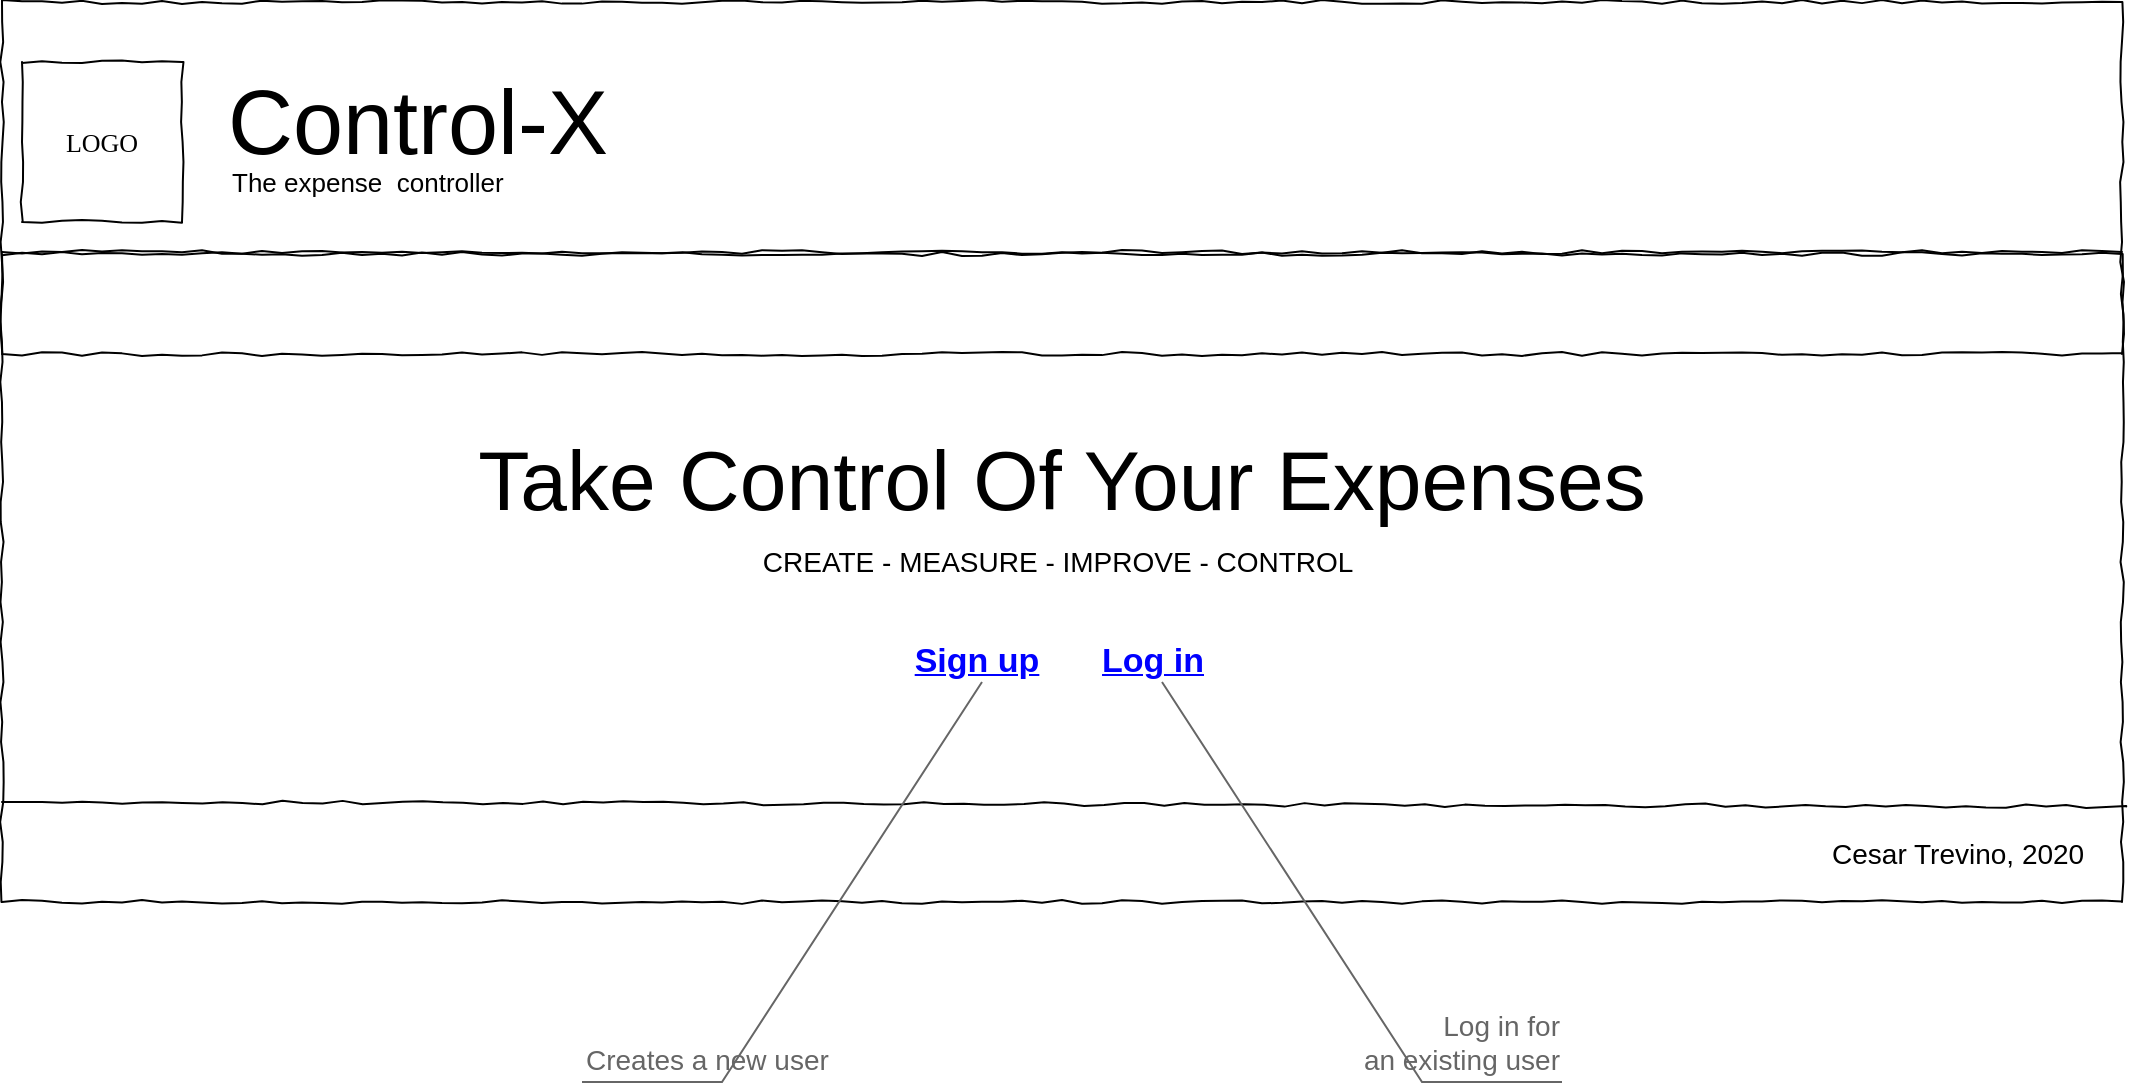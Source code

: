 <mxfile version="13.5.8" type="device" pages="5"><diagram name="Home" id="03018318-947c-dd8e-b7a3-06fadd420f32"><mxGraphModel dx="1426" dy="746" grid="1" gridSize="10" guides="1" tooltips="1" connect="1" arrows="1" fold="1" page="1" pageScale="1" pageWidth="1100" pageHeight="850" background="#ffffff" math="0" shadow="0"><root><mxCell id="0"/><mxCell id="1" parent="0"/><mxCell id="677b7b8949515195-1" value="" style="whiteSpace=wrap;html=1;shadow=0;labelBackgroundColor=none;strokeColor=#000000;strokeWidth=1;fillColor=none;fontFamily=Verdana;fontSize=12;fontColor=#000000;align=center;comic=1;" parent="1" vertex="1"><mxGeometry x="20" y="20" width="1060" height="450" as="geometry"/></mxCell><mxCell id="677b7b8949515195-2" value="LOGO" style="whiteSpace=wrap;html=1;shadow=0;labelBackgroundColor=none;strokeWidth=1;fontFamily=Verdana;fontSize=13;align=center;comic=1;" parent="1" vertex="1"><mxGeometry x="30" y="50" width="80" height="80" as="geometry"/></mxCell><mxCell id="677b7b8949515195-9" value="" style="line;strokeWidth=1;html=1;shadow=0;labelBackgroundColor=none;fillColor=none;fontFamily=Verdana;fontSize=14;fontColor=#000000;align=center;comic=1;" parent="1" vertex="1"><mxGeometry x="20" y="140" width="1060" height="10" as="geometry"/></mxCell><mxCell id="677b7b8949515195-10" value="" style="whiteSpace=wrap;html=1;shadow=0;labelBackgroundColor=none;strokeWidth=1;fillColor=none;fontFamily=Verdana;fontSize=12;align=center;comic=1;" parent="1" vertex="1"><mxGeometry x="20" y="146" width="1060" height="50" as="geometry"/></mxCell><mxCell id="75FrpdPFryk718x7mNO5-2" value="Control-X" style="text;html=1;strokeColor=none;fillColor=none;align=center;verticalAlign=middle;whiteSpace=wrap;fontSize=45;" parent="1" vertex="1"><mxGeometry x="113" y="70" width="230" height="20" as="geometry"/></mxCell><mxCell id="75FrpdPFryk718x7mNO5-3" value="The expense&amp;nbsp; controller" style="text;html=1;strokeColor=none;fillColor=none;align=left;verticalAlign=middle;whiteSpace=wrap;fontSize=13;" parent="1" vertex="1"><mxGeometry x="133" y="99" width="200" height="21" as="geometry"/></mxCell><mxCell id="75FrpdPFryk718x7mNO5-7" value="" style="endArrow=none;html=1;fontSize=12;entryX=0;entryY=0.911;entryDx=0;entryDy=0;startArrow=none;exitX=1.002;exitY=0.916;exitDx=0;exitDy=0;shadow=0;fontFamily=Verdana;strokeWidth=1;labelBackgroundColor=none;comic=1;exitPerimeter=0;entryPerimeter=0;" parent="1" edge="1"><mxGeometry width="50" height="50" relative="1" as="geometry"><mxPoint x="1082.12" y="422.2" as="sourcePoint"/><mxPoint x="20" y="419.95" as="targetPoint"/></mxGeometry></mxCell><mxCell id="75FrpdPFryk718x7mNO5-8" value="Take Control Of Your Expenses" style="text;html=1;strokeColor=none;fillColor=none;align=center;verticalAlign=middle;whiteSpace=wrap;rounded=0;fontSize=42;" parent="1" vertex="1"><mxGeometry x="20" y="250" width="1060" height="20" as="geometry"/></mxCell><mxCell id="75FrpdPFryk718x7mNO5-9" value="&lt;font style=&quot;font-size: 14px&quot;&gt;CREATE - MEASURE - IMPROVE - CONTROL&amp;nbsp;&lt;/font&gt;" style="text;html=1;strokeColor=none;fillColor=none;align=center;verticalAlign=middle;whiteSpace=wrap;rounded=0;fontSize=14;" parent="1" vertex="1"><mxGeometry x="20" y="290" width="1060" height="20" as="geometry"/></mxCell><mxCell id="75FrpdPFryk718x7mNO5-12" value="Cesar Trevino, 2020&amp;nbsp;" style="text;html=1;strokeColor=none;fillColor=none;align=center;verticalAlign=middle;whiteSpace=wrap;rounded=0;fontSize=14;" parent="1" vertex="1"><mxGeometry x="920" y="436" width="160" height="20" as="geometry"/></mxCell><mxCell id="A9BBF9YhxY3yNJFaDcan-1" value="Creates a new user" style="strokeWidth=1;shadow=0;dashed=0;align=center;html=1;shape=mxgraph.mockup.text.callout;linkText=;textSize=17;textColor=#666666;callDir=SW;callStyle=line;fontSize=14;fontColor=#666666;align=left;verticalAlign=bottom;strokeColor=#666666;" vertex="1" parent="1"><mxGeometry x="310" y="360" width="200" height="200" as="geometry"/></mxCell><mxCell id="A9BBF9YhxY3yNJFaDcan-2" value="Log in for&lt;br style=&quot;font-size: 14px&quot;&gt;an existing user" style="strokeWidth=1;shadow=0;dashed=0;align=right;html=1;shape=mxgraph.mockup.text.callout;linkText=;textSize=17;textColor=#666666;callDir=SE;callStyle=line;fontSize=14;fontColor=#666666;align=right;verticalAlign=bottom;strokeColor=#666666;" vertex="1" parent="1"><mxGeometry x="600" y="360" width="200" height="200" as="geometry"/></mxCell><mxCell id="a47N6KZyN_UacbEfneoI-1" value="Sign up" style="shape=rectangle;strokeColor=none;fillColor=none;linkText=;fontSize=17;fontColor=#0000ff;fontStyle=5;html=1;align=center;" vertex="1" parent="1"><mxGeometry x="432" y="335" width="150" height="30" as="geometry"/></mxCell><mxCell id="a47N6KZyN_UacbEfneoI-2" value="Log in" style="shape=rectangle;strokeColor=none;fillColor=none;linkText=;fontSize=17;fontColor=#0000ff;fontStyle=5;html=1;align=center;" vertex="1" parent="1"><mxGeometry x="520" y="335" width="150" height="30" as="geometry"/></mxCell></root></mxGraphModel></diagram><diagram id="uWjE6M45T-JaxmdyANZ1" name="Expense-Index"><mxGraphModel dx="1426" dy="746" grid="1" gridSize="10" guides="1" tooltips="1" connect="1" arrows="1" fold="1" page="1" pageScale="1" pageWidth="850" pageHeight="1100" math="0" shadow="0"><root><mxCell id="bnYtYxab2C6qK4roYCKx-0"/><mxCell id="bnYtYxab2C6qK4roYCKx-1" parent="bnYtYxab2C6qK4roYCKx-0"/><mxCell id="4vBndZNUvL_PuhDVNG4k-0" value="Review Your Expenses" style="text;html=1;strokeColor=none;fillColor=none;align=center;verticalAlign=middle;whiteSpace=wrap;rounded=0;labelBackgroundColor=none;fontSize=17;fontColor=#000000;" parent="bnYtYxab2C6qK4roYCKx-1" vertex="1"><mxGeometry x="30" y="171" width="1060" height="20" as="geometry"/></mxCell><mxCell id="vN7qHYh0cksojOQ6HvoZ-0" value="" style="whiteSpace=wrap;html=1;shadow=0;labelBackgroundColor=none;strokeColor=#000000;strokeWidth=1;fillColor=none;fontFamily=Verdana;fontSize=12;fontColor=#000000;align=center;comic=1;" parent="bnYtYxab2C6qK4roYCKx-1" vertex="1"><mxGeometry x="30" y="30" width="1060" height="500" as="geometry"/></mxCell><mxCell id="vN7qHYh0cksojOQ6HvoZ-1" value="LOGO" style="whiteSpace=wrap;html=1;shadow=0;labelBackgroundColor=none;strokeWidth=1;fontFamily=Verdana;fontSize=13;align=center;comic=1;" parent="bnYtYxab2C6qK4roYCKx-1" vertex="1"><mxGeometry x="40" y="60" width="80" height="80" as="geometry"/></mxCell><mxCell id="vN7qHYh0cksojOQ6HvoZ-2" value="" style="line;strokeWidth=1;html=1;shadow=0;labelBackgroundColor=none;fillColor=none;fontFamily=Verdana;fontSize=14;fontColor=#000000;align=center;comic=1;" parent="bnYtYxab2C6qK4roYCKx-1" vertex="1"><mxGeometry x="30" y="150" width="1060" height="10" as="geometry"/></mxCell><mxCell id="vN7qHYh0cksojOQ6HvoZ-3" value="" style="whiteSpace=wrap;html=1;shadow=0;labelBackgroundColor=none;strokeWidth=1;fillColor=none;fontFamily=Verdana;fontSize=12;align=center;comic=1;" parent="bnYtYxab2C6qK4roYCKx-1" vertex="1"><mxGeometry x="30" y="156" width="1060" height="50" as="geometry"/></mxCell><mxCell id="vN7qHYh0cksojOQ6HvoZ-4" value="Control-X" style="text;html=1;strokeColor=none;fillColor=none;align=center;verticalAlign=middle;whiteSpace=wrap;fontSize=45;" parent="bnYtYxab2C6qK4roYCKx-1" vertex="1"><mxGeometry x="123" y="80" width="230" height="20" as="geometry"/></mxCell><mxCell id="vN7qHYh0cksojOQ6HvoZ-5" value="The expense&amp;nbsp; controller" style="text;html=1;strokeColor=none;fillColor=none;align=left;verticalAlign=middle;whiteSpace=wrap;fontSize=13;" parent="bnYtYxab2C6qK4roYCKx-1" vertex="1"><mxGeometry x="143" y="109" width="200" height="21" as="geometry"/></mxCell><mxCell id="vN7qHYh0cksojOQ6HvoZ-6" value="" style="endArrow=none;html=1;fontSize=12;entryX=0;entryY=0.911;entryDx=0;entryDy=0;startArrow=none;exitX=1.002;exitY=0.916;exitDx=0;exitDy=0;shadow=0;fontFamily=Verdana;strokeWidth=1;labelBackgroundColor=none;comic=1;exitPerimeter=0;entryPerimeter=0;" parent="bnYtYxab2C6qK4roYCKx-1" edge="1"><mxGeometry width="50" height="50" relative="1" as="geometry"><mxPoint x="1092.12" y="478.2" as="sourcePoint"/><mxPoint x="30" y="475.95" as="targetPoint"/></mxGeometry></mxCell><mxCell id="vN7qHYh0cksojOQ6HvoZ-7" value="Cesar Trevino, 2020&amp;nbsp;" style="text;html=1;strokeColor=none;fillColor=none;align=center;verticalAlign=middle;whiteSpace=wrap;rounded=0;fontSize=14;" parent="bnYtYxab2C6qK4roYCKx-1" vertex="1"><mxGeometry x="930" y="492" width="160" height="20" as="geometry"/></mxCell><mxCell id="vN7qHYh0cksojOQ6HvoZ-8" value="" style="shape=table;html=1;whiteSpace=wrap;startSize=0;container=1;collapsible=0;childLayout=tableLayout;fontSize=16;align=center;" parent="bnYtYxab2C6qK4roYCKx-1" vertex="1"><mxGeometry x="59" y="307" width="931" height="120" as="geometry"/></mxCell><mxCell id="vN7qHYh0cksojOQ6HvoZ-9" value="" style="shape=partialRectangle;html=1;whiteSpace=wrap;collapsible=0;dropTarget=0;pointerEvents=0;fillColor=none;top=0;left=0;bottom=0;right=0;points=[[0,0.5],[1,0.5]];portConstraint=eastwest;" parent="vN7qHYh0cksojOQ6HvoZ-8" vertex="1"><mxGeometry width="931" height="14" as="geometry"/></mxCell><mxCell id="vN7qHYh0cksojOQ6HvoZ-10" value="" style="shape=partialRectangle;html=1;whiteSpace=wrap;connectable=0;fillColor=none;top=0;left=0;bottom=0;right=0;overflow=hidden;" parent="vN7qHYh0cksojOQ6HvoZ-9" vertex="1"><mxGeometry width="134" height="14" as="geometry"/></mxCell><mxCell id="vN7qHYh0cksojOQ6HvoZ-11" value="" style="shape=partialRectangle;html=1;whiteSpace=wrap;connectable=0;fillColor=none;top=0;left=0;bottom=0;right=0;overflow=hidden;" parent="vN7qHYh0cksojOQ6HvoZ-9" vertex="1"><mxGeometry x="134" width="131" height="14" as="geometry"/></mxCell><mxCell id="vN7qHYh0cksojOQ6HvoZ-12" value="" style="shape=partialRectangle;html=1;whiteSpace=wrap;connectable=0;fillColor=none;top=0;left=0;bottom=0;right=0;overflow=hidden;" parent="vN7qHYh0cksojOQ6HvoZ-9" vertex="1"><mxGeometry x="265" width="133" height="14" as="geometry"/></mxCell><mxCell id="vN7qHYh0cksojOQ6HvoZ-13" style="shape=partialRectangle;html=1;whiteSpace=wrap;connectable=0;fillColor=none;top=0;left=0;bottom=0;right=0;overflow=hidden;" parent="vN7qHYh0cksojOQ6HvoZ-9" vertex="1"><mxGeometry x="398" width="135" height="14" as="geometry"/></mxCell><mxCell id="vN7qHYh0cksojOQ6HvoZ-14" style="shape=partialRectangle;html=1;whiteSpace=wrap;connectable=0;fillColor=none;top=0;left=0;bottom=0;right=0;overflow=hidden;" parent="vN7qHYh0cksojOQ6HvoZ-9" vertex="1"><mxGeometry x="533" width="133" height="14" as="geometry"/></mxCell><mxCell id="vN7qHYh0cksojOQ6HvoZ-15" style="shape=partialRectangle;html=1;whiteSpace=wrap;connectable=0;fillColor=none;top=0;left=0;bottom=0;right=0;overflow=hidden;" parent="vN7qHYh0cksojOQ6HvoZ-9" vertex="1"><mxGeometry x="666" width="131" height="14" as="geometry"/></mxCell><mxCell id="vN7qHYh0cksojOQ6HvoZ-16" style="shape=partialRectangle;html=1;whiteSpace=wrap;connectable=0;fillColor=none;top=0;left=0;bottom=0;right=0;overflow=hidden;" parent="vN7qHYh0cksojOQ6HvoZ-9" vertex="1"><mxGeometry x="797" width="134" height="14" as="geometry"/></mxCell><mxCell id="vN7qHYh0cksojOQ6HvoZ-17" value="" style="shape=partialRectangle;html=1;whiteSpace=wrap;collapsible=0;dropTarget=0;pointerEvents=0;fillColor=none;top=0;left=0;bottom=0;right=0;points=[[0,0.5],[1,0.5]];portConstraint=eastwest;" parent="vN7qHYh0cksojOQ6HvoZ-8" vertex="1"><mxGeometry y="14" width="931" height="13" as="geometry"/></mxCell><mxCell id="vN7qHYh0cksojOQ6HvoZ-18" value="" style="shape=partialRectangle;html=1;whiteSpace=wrap;connectable=0;fillColor=none;top=0;left=0;bottom=0;right=0;overflow=hidden;" parent="vN7qHYh0cksojOQ6HvoZ-17" vertex="1"><mxGeometry width="134" height="13" as="geometry"/></mxCell><mxCell id="vN7qHYh0cksojOQ6HvoZ-19" value="" style="shape=partialRectangle;html=1;whiteSpace=wrap;connectable=0;fillColor=none;top=0;left=0;bottom=0;right=0;overflow=hidden;" parent="vN7qHYh0cksojOQ6HvoZ-17" vertex="1"><mxGeometry x="134" width="131" height="13" as="geometry"/></mxCell><mxCell id="vN7qHYh0cksojOQ6HvoZ-20" value="" style="shape=partialRectangle;html=1;whiteSpace=wrap;connectable=0;fillColor=none;top=0;left=0;bottom=0;right=0;overflow=hidden;" parent="vN7qHYh0cksojOQ6HvoZ-17" vertex="1"><mxGeometry x="265" width="133" height="13" as="geometry"/></mxCell><mxCell id="vN7qHYh0cksojOQ6HvoZ-21" style="shape=partialRectangle;html=1;whiteSpace=wrap;connectable=0;fillColor=none;top=0;left=0;bottom=0;right=0;overflow=hidden;" parent="vN7qHYh0cksojOQ6HvoZ-17" vertex="1"><mxGeometry x="398" width="135" height="13" as="geometry"/></mxCell><mxCell id="vN7qHYh0cksojOQ6HvoZ-22" style="shape=partialRectangle;html=1;whiteSpace=wrap;connectable=0;fillColor=none;top=0;left=0;bottom=0;right=0;overflow=hidden;" parent="vN7qHYh0cksojOQ6HvoZ-17" vertex="1"><mxGeometry x="533" width="133" height="13" as="geometry"/></mxCell><mxCell id="vN7qHYh0cksojOQ6HvoZ-23" style="shape=partialRectangle;html=1;whiteSpace=wrap;connectable=0;fillColor=none;top=0;left=0;bottom=0;right=0;overflow=hidden;" parent="vN7qHYh0cksojOQ6HvoZ-17" vertex="1"><mxGeometry x="666" width="131" height="13" as="geometry"/></mxCell><mxCell id="vN7qHYh0cksojOQ6HvoZ-24" style="shape=partialRectangle;html=1;whiteSpace=wrap;connectable=0;fillColor=none;top=0;left=0;bottom=0;right=0;overflow=hidden;" parent="vN7qHYh0cksojOQ6HvoZ-17" vertex="1"><mxGeometry x="797" width="134" height="13" as="geometry"/></mxCell><mxCell id="vN7qHYh0cksojOQ6HvoZ-25" value="" style="shape=partialRectangle;html=1;whiteSpace=wrap;collapsible=0;dropTarget=0;pointerEvents=0;fillColor=none;top=0;left=0;bottom=0;right=0;points=[[0,0.5],[1,0.5]];portConstraint=eastwest;" parent="vN7qHYh0cksojOQ6HvoZ-8" vertex="1"><mxGeometry y="27" width="931" height="13" as="geometry"/></mxCell><mxCell id="vN7qHYh0cksojOQ6HvoZ-26" value="" style="shape=partialRectangle;html=1;whiteSpace=wrap;connectable=0;fillColor=none;top=0;left=0;bottom=0;right=0;overflow=hidden;" parent="vN7qHYh0cksojOQ6HvoZ-25" vertex="1"><mxGeometry width="134" height="13" as="geometry"/></mxCell><mxCell id="vN7qHYh0cksojOQ6HvoZ-27" value="" style="shape=partialRectangle;html=1;whiteSpace=wrap;connectable=0;fillColor=none;top=0;left=0;bottom=0;right=0;overflow=hidden;" parent="vN7qHYh0cksojOQ6HvoZ-25" vertex="1"><mxGeometry x="134" width="131" height="13" as="geometry"/></mxCell><mxCell id="vN7qHYh0cksojOQ6HvoZ-28" value="" style="shape=partialRectangle;html=1;whiteSpace=wrap;connectable=0;fillColor=none;top=0;left=0;bottom=0;right=0;overflow=hidden;" parent="vN7qHYh0cksojOQ6HvoZ-25" vertex="1"><mxGeometry x="265" width="133" height="13" as="geometry"/></mxCell><mxCell id="vN7qHYh0cksojOQ6HvoZ-29" style="shape=partialRectangle;html=1;whiteSpace=wrap;connectable=0;fillColor=none;top=0;left=0;bottom=0;right=0;overflow=hidden;" parent="vN7qHYh0cksojOQ6HvoZ-25" vertex="1"><mxGeometry x="398" width="135" height="13" as="geometry"/></mxCell><mxCell id="vN7qHYh0cksojOQ6HvoZ-30" style="shape=partialRectangle;html=1;whiteSpace=wrap;connectable=0;fillColor=none;top=0;left=0;bottom=0;right=0;overflow=hidden;" parent="vN7qHYh0cksojOQ6HvoZ-25" vertex="1"><mxGeometry x="533" width="133" height="13" as="geometry"/></mxCell><mxCell id="vN7qHYh0cksojOQ6HvoZ-31" style="shape=partialRectangle;html=1;whiteSpace=wrap;connectable=0;fillColor=none;top=0;left=0;bottom=0;right=0;overflow=hidden;" parent="vN7qHYh0cksojOQ6HvoZ-25" vertex="1"><mxGeometry x="666" width="131" height="13" as="geometry"/></mxCell><mxCell id="vN7qHYh0cksojOQ6HvoZ-32" style="shape=partialRectangle;html=1;whiteSpace=wrap;connectable=0;fillColor=none;top=0;left=0;bottom=0;right=0;overflow=hidden;" parent="vN7qHYh0cksojOQ6HvoZ-25" vertex="1"><mxGeometry x="797" width="134" height="13" as="geometry"/></mxCell><mxCell id="vN7qHYh0cksojOQ6HvoZ-33" style="shape=partialRectangle;html=1;whiteSpace=wrap;collapsible=0;dropTarget=0;pointerEvents=0;fillColor=none;top=0;left=0;bottom=0;right=0;points=[[0,0.5],[1,0.5]];portConstraint=eastwest;" parent="vN7qHYh0cksojOQ6HvoZ-8" vertex="1"><mxGeometry y="40" width="931" height="13" as="geometry"/></mxCell><mxCell id="vN7qHYh0cksojOQ6HvoZ-34" style="shape=partialRectangle;html=1;whiteSpace=wrap;connectable=0;fillColor=none;top=0;left=0;bottom=0;right=0;overflow=hidden;" parent="vN7qHYh0cksojOQ6HvoZ-33" vertex="1"><mxGeometry width="134" height="13" as="geometry"/></mxCell><mxCell id="vN7qHYh0cksojOQ6HvoZ-35" style="shape=partialRectangle;html=1;whiteSpace=wrap;connectable=0;fillColor=none;top=0;left=0;bottom=0;right=0;overflow=hidden;" parent="vN7qHYh0cksojOQ6HvoZ-33" vertex="1"><mxGeometry x="134" width="131" height="13" as="geometry"/></mxCell><mxCell id="vN7qHYh0cksojOQ6HvoZ-36" style="shape=partialRectangle;html=1;whiteSpace=wrap;connectable=0;fillColor=none;top=0;left=0;bottom=0;right=0;overflow=hidden;" parent="vN7qHYh0cksojOQ6HvoZ-33" vertex="1"><mxGeometry x="265" width="133" height="13" as="geometry"/></mxCell><mxCell id="vN7qHYh0cksojOQ6HvoZ-37" style="shape=partialRectangle;html=1;whiteSpace=wrap;connectable=0;fillColor=none;top=0;left=0;bottom=0;right=0;overflow=hidden;" parent="vN7qHYh0cksojOQ6HvoZ-33" vertex="1"><mxGeometry x="398" width="135" height="13" as="geometry"/></mxCell><mxCell id="vN7qHYh0cksojOQ6HvoZ-38" style="shape=partialRectangle;html=1;whiteSpace=wrap;connectable=0;fillColor=none;top=0;left=0;bottom=0;right=0;overflow=hidden;" parent="vN7qHYh0cksojOQ6HvoZ-33" vertex="1"><mxGeometry x="533" width="133" height="13" as="geometry"/></mxCell><mxCell id="vN7qHYh0cksojOQ6HvoZ-39" style="shape=partialRectangle;html=1;whiteSpace=wrap;connectable=0;fillColor=none;top=0;left=0;bottom=0;right=0;overflow=hidden;" parent="vN7qHYh0cksojOQ6HvoZ-33" vertex="1"><mxGeometry x="666" width="131" height="13" as="geometry"/></mxCell><mxCell id="vN7qHYh0cksojOQ6HvoZ-40" style="shape=partialRectangle;html=1;whiteSpace=wrap;connectable=0;fillColor=none;top=0;left=0;bottom=0;right=0;overflow=hidden;" parent="vN7qHYh0cksojOQ6HvoZ-33" vertex="1"><mxGeometry x="797" width="134" height="13" as="geometry"/></mxCell><mxCell id="vN7qHYh0cksojOQ6HvoZ-41" style="shape=partialRectangle;html=1;whiteSpace=wrap;collapsible=0;dropTarget=0;pointerEvents=0;fillColor=none;top=0;left=0;bottom=0;right=0;points=[[0,0.5],[1,0.5]];portConstraint=eastwest;" parent="vN7qHYh0cksojOQ6HvoZ-8" vertex="1"><mxGeometry y="53" width="931" height="14" as="geometry"/></mxCell><mxCell id="vN7qHYh0cksojOQ6HvoZ-42" style="shape=partialRectangle;html=1;whiteSpace=wrap;connectable=0;fillColor=none;top=0;left=0;bottom=0;right=0;overflow=hidden;" parent="vN7qHYh0cksojOQ6HvoZ-41" vertex="1"><mxGeometry width="134" height="14" as="geometry"/></mxCell><mxCell id="vN7qHYh0cksojOQ6HvoZ-43" style="shape=partialRectangle;html=1;whiteSpace=wrap;connectable=0;fillColor=none;top=0;left=0;bottom=0;right=0;overflow=hidden;" parent="vN7qHYh0cksojOQ6HvoZ-41" vertex="1"><mxGeometry x="134" width="131" height="14" as="geometry"/></mxCell><mxCell id="vN7qHYh0cksojOQ6HvoZ-44" style="shape=partialRectangle;html=1;whiteSpace=wrap;connectable=0;fillColor=none;top=0;left=0;bottom=0;right=0;overflow=hidden;" parent="vN7qHYh0cksojOQ6HvoZ-41" vertex="1"><mxGeometry x="265" width="133" height="14" as="geometry"/></mxCell><mxCell id="vN7qHYh0cksojOQ6HvoZ-45" style="shape=partialRectangle;html=1;whiteSpace=wrap;connectable=0;fillColor=none;top=0;left=0;bottom=0;right=0;overflow=hidden;" parent="vN7qHYh0cksojOQ6HvoZ-41" vertex="1"><mxGeometry x="398" width="135" height="14" as="geometry"/></mxCell><mxCell id="vN7qHYh0cksojOQ6HvoZ-46" style="shape=partialRectangle;html=1;whiteSpace=wrap;connectable=0;fillColor=none;top=0;left=0;bottom=0;right=0;overflow=hidden;" parent="vN7qHYh0cksojOQ6HvoZ-41" vertex="1"><mxGeometry x="533" width="133" height="14" as="geometry"/></mxCell><mxCell id="vN7qHYh0cksojOQ6HvoZ-47" style="shape=partialRectangle;html=1;whiteSpace=wrap;connectable=0;fillColor=none;top=0;left=0;bottom=0;right=0;overflow=hidden;" parent="vN7qHYh0cksojOQ6HvoZ-41" vertex="1"><mxGeometry x="666" width="131" height="14" as="geometry"/></mxCell><mxCell id="vN7qHYh0cksojOQ6HvoZ-48" style="shape=partialRectangle;html=1;whiteSpace=wrap;connectable=0;fillColor=none;top=0;left=0;bottom=0;right=0;overflow=hidden;" parent="vN7qHYh0cksojOQ6HvoZ-41" vertex="1"><mxGeometry x="797" width="134" height="14" as="geometry"/></mxCell><mxCell id="vN7qHYh0cksojOQ6HvoZ-49" style="shape=partialRectangle;html=1;whiteSpace=wrap;collapsible=0;dropTarget=0;pointerEvents=0;fillColor=none;top=0;left=0;bottom=0;right=0;points=[[0,0.5],[1,0.5]];portConstraint=eastwest;" parent="vN7qHYh0cksojOQ6HvoZ-8" vertex="1"><mxGeometry y="67" width="931" height="14" as="geometry"/></mxCell><mxCell id="vN7qHYh0cksojOQ6HvoZ-50" style="shape=partialRectangle;html=1;whiteSpace=wrap;connectable=0;fillColor=none;top=0;left=0;bottom=0;right=0;overflow=hidden;" parent="vN7qHYh0cksojOQ6HvoZ-49" vertex="1"><mxGeometry width="134" height="14" as="geometry"/></mxCell><mxCell id="vN7qHYh0cksojOQ6HvoZ-51" style="shape=partialRectangle;html=1;whiteSpace=wrap;connectable=0;fillColor=none;top=0;left=0;bottom=0;right=0;overflow=hidden;" parent="vN7qHYh0cksojOQ6HvoZ-49" vertex="1"><mxGeometry x="134" width="131" height="14" as="geometry"/></mxCell><mxCell id="vN7qHYh0cksojOQ6HvoZ-52" style="shape=partialRectangle;html=1;whiteSpace=wrap;connectable=0;fillColor=none;top=0;left=0;bottom=0;right=0;overflow=hidden;" parent="vN7qHYh0cksojOQ6HvoZ-49" vertex="1"><mxGeometry x="265" width="133" height="14" as="geometry"/></mxCell><mxCell id="vN7qHYh0cksojOQ6HvoZ-53" style="shape=partialRectangle;html=1;whiteSpace=wrap;connectable=0;fillColor=none;top=0;left=0;bottom=0;right=0;overflow=hidden;" parent="vN7qHYh0cksojOQ6HvoZ-49" vertex="1"><mxGeometry x="398" width="135" height="14" as="geometry"/></mxCell><mxCell id="vN7qHYh0cksojOQ6HvoZ-54" style="shape=partialRectangle;html=1;whiteSpace=wrap;connectable=0;fillColor=none;top=0;left=0;bottom=0;right=0;overflow=hidden;" parent="vN7qHYh0cksojOQ6HvoZ-49" vertex="1"><mxGeometry x="533" width="133" height="14" as="geometry"/></mxCell><mxCell id="vN7qHYh0cksojOQ6HvoZ-55" style="shape=partialRectangle;html=1;whiteSpace=wrap;connectable=0;fillColor=none;top=0;left=0;bottom=0;right=0;overflow=hidden;" parent="vN7qHYh0cksojOQ6HvoZ-49" vertex="1"><mxGeometry x="666" width="131" height="14" as="geometry"/></mxCell><mxCell id="vN7qHYh0cksojOQ6HvoZ-56" style="shape=partialRectangle;html=1;whiteSpace=wrap;connectable=0;fillColor=none;top=0;left=0;bottom=0;right=0;overflow=hidden;" parent="vN7qHYh0cksojOQ6HvoZ-49" vertex="1"><mxGeometry x="797" width="134" height="14" as="geometry"/></mxCell><mxCell id="vN7qHYh0cksojOQ6HvoZ-57" style="shape=partialRectangle;html=1;whiteSpace=wrap;collapsible=0;dropTarget=0;pointerEvents=0;fillColor=none;top=0;left=0;bottom=0;right=0;points=[[0,0.5],[1,0.5]];portConstraint=eastwest;" parent="vN7qHYh0cksojOQ6HvoZ-8" vertex="1"><mxGeometry y="81" width="931" height="13" as="geometry"/></mxCell><mxCell id="vN7qHYh0cksojOQ6HvoZ-58" style="shape=partialRectangle;html=1;whiteSpace=wrap;connectable=0;fillColor=none;top=0;left=0;bottom=0;right=0;overflow=hidden;" parent="vN7qHYh0cksojOQ6HvoZ-57" vertex="1"><mxGeometry width="134" height="13" as="geometry"/></mxCell><mxCell id="vN7qHYh0cksojOQ6HvoZ-59" style="shape=partialRectangle;html=1;whiteSpace=wrap;connectable=0;fillColor=none;top=0;left=0;bottom=0;right=0;overflow=hidden;" parent="vN7qHYh0cksojOQ6HvoZ-57" vertex="1"><mxGeometry x="134" width="131" height="13" as="geometry"/></mxCell><mxCell id="vN7qHYh0cksojOQ6HvoZ-60" style="shape=partialRectangle;html=1;whiteSpace=wrap;connectable=0;fillColor=none;top=0;left=0;bottom=0;right=0;overflow=hidden;" parent="vN7qHYh0cksojOQ6HvoZ-57" vertex="1"><mxGeometry x="265" width="133" height="13" as="geometry"/></mxCell><mxCell id="vN7qHYh0cksojOQ6HvoZ-61" style="shape=partialRectangle;html=1;whiteSpace=wrap;connectable=0;fillColor=none;top=0;left=0;bottom=0;right=0;overflow=hidden;" parent="vN7qHYh0cksojOQ6HvoZ-57" vertex="1"><mxGeometry x="398" width="135" height="13" as="geometry"/></mxCell><mxCell id="vN7qHYh0cksojOQ6HvoZ-62" style="shape=partialRectangle;html=1;whiteSpace=wrap;connectable=0;fillColor=none;top=0;left=0;bottom=0;right=0;overflow=hidden;" parent="vN7qHYh0cksojOQ6HvoZ-57" vertex="1"><mxGeometry x="533" width="133" height="13" as="geometry"/></mxCell><mxCell id="vN7qHYh0cksojOQ6HvoZ-63" style="shape=partialRectangle;html=1;whiteSpace=wrap;connectable=0;fillColor=none;top=0;left=0;bottom=0;right=0;overflow=hidden;" parent="vN7qHYh0cksojOQ6HvoZ-57" vertex="1"><mxGeometry x="666" width="131" height="13" as="geometry"/></mxCell><mxCell id="vN7qHYh0cksojOQ6HvoZ-64" style="shape=partialRectangle;html=1;whiteSpace=wrap;connectable=0;fillColor=none;top=0;left=0;bottom=0;right=0;overflow=hidden;" parent="vN7qHYh0cksojOQ6HvoZ-57" vertex="1"><mxGeometry x="797" width="134" height="13" as="geometry"/></mxCell><mxCell id="vN7qHYh0cksojOQ6HvoZ-65" style="shape=partialRectangle;html=1;whiteSpace=wrap;collapsible=0;dropTarget=0;pointerEvents=0;fillColor=none;top=0;left=0;bottom=0;right=0;points=[[0,0.5],[1,0.5]];portConstraint=eastwest;" parent="vN7qHYh0cksojOQ6HvoZ-8" vertex="1"><mxGeometry y="94" width="931" height="13" as="geometry"/></mxCell><mxCell id="vN7qHYh0cksojOQ6HvoZ-66" style="shape=partialRectangle;html=1;whiteSpace=wrap;connectable=0;fillColor=none;top=0;left=0;bottom=0;right=0;overflow=hidden;" parent="vN7qHYh0cksojOQ6HvoZ-65" vertex="1"><mxGeometry width="134" height="13" as="geometry"/></mxCell><mxCell id="vN7qHYh0cksojOQ6HvoZ-67" style="shape=partialRectangle;html=1;whiteSpace=wrap;connectable=0;fillColor=none;top=0;left=0;bottom=0;right=0;overflow=hidden;" parent="vN7qHYh0cksojOQ6HvoZ-65" vertex="1"><mxGeometry x="134" width="131" height="13" as="geometry"/></mxCell><mxCell id="vN7qHYh0cksojOQ6HvoZ-68" style="shape=partialRectangle;html=1;whiteSpace=wrap;connectable=0;fillColor=none;top=0;left=0;bottom=0;right=0;overflow=hidden;" parent="vN7qHYh0cksojOQ6HvoZ-65" vertex="1"><mxGeometry x="265" width="133" height="13" as="geometry"/></mxCell><mxCell id="vN7qHYh0cksojOQ6HvoZ-69" style="shape=partialRectangle;html=1;whiteSpace=wrap;connectable=0;fillColor=none;top=0;left=0;bottom=0;right=0;overflow=hidden;" parent="vN7qHYh0cksojOQ6HvoZ-65" vertex="1"><mxGeometry x="398" width="135" height="13" as="geometry"/></mxCell><mxCell id="vN7qHYh0cksojOQ6HvoZ-70" style="shape=partialRectangle;html=1;whiteSpace=wrap;connectable=0;fillColor=none;top=0;left=0;bottom=0;right=0;overflow=hidden;" parent="vN7qHYh0cksojOQ6HvoZ-65" vertex="1"><mxGeometry x="533" width="133" height="13" as="geometry"/></mxCell><mxCell id="vN7qHYh0cksojOQ6HvoZ-71" style="shape=partialRectangle;html=1;whiteSpace=wrap;connectable=0;fillColor=none;top=0;left=0;bottom=0;right=0;overflow=hidden;" parent="vN7qHYh0cksojOQ6HvoZ-65" vertex="1"><mxGeometry x="666" width="131" height="13" as="geometry"/></mxCell><mxCell id="vN7qHYh0cksojOQ6HvoZ-72" style="shape=partialRectangle;html=1;whiteSpace=wrap;connectable=0;fillColor=none;top=0;left=0;bottom=0;right=0;overflow=hidden;" parent="vN7qHYh0cksojOQ6HvoZ-65" vertex="1"><mxGeometry x="797" width="134" height="13" as="geometry"/></mxCell><mxCell id="vN7qHYh0cksojOQ6HvoZ-73" style="shape=partialRectangle;html=1;whiteSpace=wrap;collapsible=0;dropTarget=0;pointerEvents=0;fillColor=none;top=0;left=0;bottom=0;right=0;points=[[0,0.5],[1,0.5]];portConstraint=eastwest;" parent="vN7qHYh0cksojOQ6HvoZ-8" vertex="1"><mxGeometry y="107" width="931" height="13" as="geometry"/></mxCell><mxCell id="vN7qHYh0cksojOQ6HvoZ-74" style="shape=partialRectangle;html=1;whiteSpace=wrap;connectable=0;fillColor=none;top=0;left=0;bottom=0;right=0;overflow=hidden;" parent="vN7qHYh0cksojOQ6HvoZ-73" vertex="1"><mxGeometry width="134" height="13" as="geometry"/></mxCell><mxCell id="vN7qHYh0cksojOQ6HvoZ-75" style="shape=partialRectangle;html=1;whiteSpace=wrap;connectable=0;fillColor=none;top=0;left=0;bottom=0;right=0;overflow=hidden;" parent="vN7qHYh0cksojOQ6HvoZ-73" vertex="1"><mxGeometry x="134" width="131" height="13" as="geometry"/></mxCell><mxCell id="vN7qHYh0cksojOQ6HvoZ-76" style="shape=partialRectangle;html=1;whiteSpace=wrap;connectable=0;fillColor=none;top=0;left=0;bottom=0;right=0;overflow=hidden;" parent="vN7qHYh0cksojOQ6HvoZ-73" vertex="1"><mxGeometry x="265" width="133" height="13" as="geometry"/></mxCell><mxCell id="vN7qHYh0cksojOQ6HvoZ-77" style="shape=partialRectangle;html=1;whiteSpace=wrap;connectable=0;fillColor=none;top=0;left=0;bottom=0;right=0;overflow=hidden;" parent="vN7qHYh0cksojOQ6HvoZ-73" vertex="1"><mxGeometry x="398" width="135" height="13" as="geometry"/></mxCell><mxCell id="vN7qHYh0cksojOQ6HvoZ-78" style="shape=partialRectangle;html=1;whiteSpace=wrap;connectable=0;fillColor=none;top=0;left=0;bottom=0;right=0;overflow=hidden;" parent="vN7qHYh0cksojOQ6HvoZ-73" vertex="1"><mxGeometry x="533" width="133" height="13" as="geometry"/></mxCell><mxCell id="vN7qHYh0cksojOQ6HvoZ-79" style="shape=partialRectangle;html=1;whiteSpace=wrap;connectable=0;fillColor=none;top=0;left=0;bottom=0;right=0;overflow=hidden;" parent="vN7qHYh0cksojOQ6HvoZ-73" vertex="1"><mxGeometry x="666" width="131" height="13" as="geometry"/></mxCell><mxCell id="vN7qHYh0cksojOQ6HvoZ-80" style="shape=partialRectangle;html=1;whiteSpace=wrap;connectable=0;fillColor=none;top=0;left=0;bottom=0;right=0;overflow=hidden;" parent="vN7qHYh0cksojOQ6HvoZ-73" vertex="1"><mxGeometry x="797" width="134" height="13" as="geometry"/></mxCell><mxCell id="vN7qHYh0cksojOQ6HvoZ-90" value="" style="group" parent="bnYtYxab2C6qK4roYCKx-1" vertex="1" connectable="0"><mxGeometry x="1002" y="310" width="80" height="10" as="geometry"/></mxCell><mxCell id="vN7qHYh0cksojOQ6HvoZ-91" value="Edit" style="strokeWidth=1;shadow=0;dashed=0;align=center;html=1;shape=mxgraph.mockup.buttons.button;strokeColor=#666666;mainText=;buttonStyle=round;fontSize=9;fontStyle=1;whiteSpace=wrap;labelBackgroundColor=#E6E6E6;fillColor=#E6E6E6;" parent="vN7qHYh0cksojOQ6HvoZ-90" vertex="1"><mxGeometry width="40" height="10" as="geometry"/></mxCell><mxCell id="vN7qHYh0cksojOQ6HvoZ-92" value="Delete" style="strokeWidth=1;shadow=0;dashed=0;align=center;html=1;shape=mxgraph.mockup.buttons.button;strokeColor=#666666;fontColor=#ffffff;mainText=;buttonStyle=round;fontSize=9;fontStyle=1;whiteSpace=wrap;labelBackgroundColor=#FF0000;fillColor=#FF0000;" parent="vN7qHYh0cksojOQ6HvoZ-90" vertex="1"><mxGeometry x="40" width="40" height="10" as="geometry"/></mxCell><mxCell id="vN7qHYh0cksojOQ6HvoZ-93" value="" style="group" parent="bnYtYxab2C6qK4roYCKx-1" vertex="1" connectable="0"><mxGeometry x="1002" y="324" width="80" height="20" as="geometry"/></mxCell><mxCell id="vN7qHYh0cksojOQ6HvoZ-94" value="Edit" style="strokeWidth=1;shadow=0;dashed=0;align=center;html=1;shape=mxgraph.mockup.buttons.button;strokeColor=#666666;mainText=;buttonStyle=round;fontSize=9;fontStyle=1;whiteSpace=wrap;labelBackgroundColor=#E6E6E6;fillColor=#E6E6E6;" parent="vN7qHYh0cksojOQ6HvoZ-93" vertex="1"><mxGeometry width="40" height="10" as="geometry"/></mxCell><mxCell id="vN7qHYh0cksojOQ6HvoZ-95" value="Delete" style="strokeWidth=1;shadow=0;dashed=0;align=center;html=1;shape=mxgraph.mockup.buttons.button;strokeColor=#666666;fontColor=#ffffff;mainText=;buttonStyle=round;fontSize=9;fontStyle=1;whiteSpace=wrap;labelBackgroundColor=#FF0000;fillColor=#FF0000;" parent="vN7qHYh0cksojOQ6HvoZ-93" vertex="1"><mxGeometry x="40" width="40" height="10" as="geometry"/></mxCell><mxCell id="vN7qHYh0cksojOQ6HvoZ-96" value="" style="group" parent="vN7qHYh0cksojOQ6HvoZ-93" vertex="1" connectable="0"><mxGeometry y="13" width="80" height="10" as="geometry"/></mxCell><mxCell id="vN7qHYh0cksojOQ6HvoZ-97" value="Edit" style="strokeWidth=1;shadow=0;dashed=0;align=center;html=1;shape=mxgraph.mockup.buttons.button;strokeColor=#666666;mainText=;buttonStyle=round;fontSize=9;fontStyle=1;whiteSpace=wrap;labelBackgroundColor=#E6E6E6;fillColor=#E6E6E6;" parent="vN7qHYh0cksojOQ6HvoZ-96" vertex="1"><mxGeometry width="40" height="10" as="geometry"/></mxCell><mxCell id="vN7qHYh0cksojOQ6HvoZ-98" value="Delete" style="strokeWidth=1;shadow=0;dashed=0;align=center;html=1;shape=mxgraph.mockup.buttons.button;strokeColor=#666666;fontColor=#ffffff;mainText=;buttonStyle=round;fontSize=9;fontStyle=1;whiteSpace=wrap;labelBackgroundColor=#FF0000;fillColor=#FF0000;" parent="vN7qHYh0cksojOQ6HvoZ-96" vertex="1"><mxGeometry x="40" width="40" height="10" as="geometry"/></mxCell><mxCell id="vN7qHYh0cksojOQ6HvoZ-99" value="" style="group" parent="bnYtYxab2C6qK4roYCKx-1" vertex="1" connectable="0"><mxGeometry x="1002" y="350" width="80" height="10" as="geometry"/></mxCell><mxCell id="vN7qHYh0cksojOQ6HvoZ-100" value="Edit" style="strokeWidth=1;shadow=0;dashed=0;align=center;html=1;shape=mxgraph.mockup.buttons.button;strokeColor=#666666;mainText=;buttonStyle=round;fontSize=9;fontStyle=1;whiteSpace=wrap;labelBackgroundColor=#E6E6E6;fillColor=#E6E6E6;" parent="vN7qHYh0cksojOQ6HvoZ-99" vertex="1"><mxGeometry width="40" height="10" as="geometry"/></mxCell><mxCell id="vN7qHYh0cksojOQ6HvoZ-101" value="Delete" style="strokeWidth=1;shadow=0;dashed=0;align=center;html=1;shape=mxgraph.mockup.buttons.button;strokeColor=#666666;fontColor=#ffffff;mainText=;buttonStyle=round;fontSize=9;fontStyle=1;whiteSpace=wrap;labelBackgroundColor=#FF0000;fillColor=#FF0000;" parent="vN7qHYh0cksojOQ6HvoZ-99" vertex="1"><mxGeometry x="40" width="40" height="10" as="geometry"/></mxCell><mxCell id="vN7qHYh0cksojOQ6HvoZ-102" value="" style="group" parent="bnYtYxab2C6qK4roYCKx-1" vertex="1" connectable="0"><mxGeometry x="1002" y="363" width="80" height="10" as="geometry"/></mxCell><mxCell id="vN7qHYh0cksojOQ6HvoZ-103" value="Edit" style="strokeWidth=1;shadow=0;dashed=0;align=center;html=1;shape=mxgraph.mockup.buttons.button;strokeColor=#666666;mainText=;buttonStyle=round;fontSize=9;fontStyle=1;whiteSpace=wrap;labelBackgroundColor=#E6E6E6;fillColor=#E6E6E6;" parent="vN7qHYh0cksojOQ6HvoZ-102" vertex="1"><mxGeometry width="40" height="10" as="geometry"/></mxCell><mxCell id="vN7qHYh0cksojOQ6HvoZ-104" value="Delete" style="strokeWidth=1;shadow=0;dashed=0;align=center;html=1;shape=mxgraph.mockup.buttons.button;strokeColor=#666666;fontColor=#ffffff;mainText=;buttonStyle=round;fontSize=9;fontStyle=1;whiteSpace=wrap;labelBackgroundColor=#FF0000;fillColor=#FF0000;" parent="vN7qHYh0cksojOQ6HvoZ-102" vertex="1"><mxGeometry x="40" width="40" height="10" as="geometry"/></mxCell><mxCell id="vN7qHYh0cksojOQ6HvoZ-105" value="" style="group" parent="bnYtYxab2C6qK4roYCKx-1" vertex="1" connectable="0"><mxGeometry x="1002" y="377" width="80" height="10" as="geometry"/></mxCell><mxCell id="vN7qHYh0cksojOQ6HvoZ-106" value="Edit" style="strokeWidth=1;shadow=0;dashed=0;align=center;html=1;shape=mxgraph.mockup.buttons.button;strokeColor=#666666;mainText=;buttonStyle=round;fontSize=9;fontStyle=1;whiteSpace=wrap;labelBackgroundColor=#E6E6E6;fillColor=#E6E6E6;" parent="vN7qHYh0cksojOQ6HvoZ-105" vertex="1"><mxGeometry width="40" height="10" as="geometry"/></mxCell><mxCell id="vN7qHYh0cksojOQ6HvoZ-107" value="Delete" style="strokeWidth=1;shadow=0;dashed=0;align=center;html=1;shape=mxgraph.mockup.buttons.button;strokeColor=#666666;fontColor=#ffffff;mainText=;buttonStyle=round;fontSize=9;fontStyle=1;whiteSpace=wrap;labelBackgroundColor=#FF0000;fillColor=#FF0000;" parent="vN7qHYh0cksojOQ6HvoZ-105" vertex="1"><mxGeometry x="40" width="40" height="10" as="geometry"/></mxCell><mxCell id="vN7qHYh0cksojOQ6HvoZ-108" value="" style="group" parent="bnYtYxab2C6qK4roYCKx-1" vertex="1" connectable="0"><mxGeometry x="1002" y="390" width="80" height="10" as="geometry"/></mxCell><mxCell id="vN7qHYh0cksojOQ6HvoZ-109" value="Edit" style="strokeWidth=1;shadow=0;dashed=0;align=center;html=1;shape=mxgraph.mockup.buttons.button;strokeColor=#666666;mainText=;buttonStyle=round;fontSize=9;fontStyle=1;whiteSpace=wrap;labelBackgroundColor=#E6E6E6;fillColor=#E6E6E6;" parent="vN7qHYh0cksojOQ6HvoZ-108" vertex="1"><mxGeometry width="40" height="10" as="geometry"/></mxCell><mxCell id="vN7qHYh0cksojOQ6HvoZ-110" value="Delete" style="strokeWidth=1;shadow=0;dashed=0;align=center;html=1;shape=mxgraph.mockup.buttons.button;strokeColor=#666666;fontColor=#ffffff;mainText=;buttonStyle=round;fontSize=9;fontStyle=1;whiteSpace=wrap;labelBackgroundColor=#FF0000;fillColor=#FF0000;" parent="vN7qHYh0cksojOQ6HvoZ-108" vertex="1"><mxGeometry x="40" width="40" height="10" as="geometry"/></mxCell><mxCell id="vN7qHYh0cksojOQ6HvoZ-111" value="" style="group" parent="bnYtYxab2C6qK4roYCKx-1" vertex="1" connectable="0"><mxGeometry x="1002" y="403" width="80" height="10" as="geometry"/></mxCell><mxCell id="vN7qHYh0cksojOQ6HvoZ-112" value="Edit" style="strokeWidth=1;shadow=0;dashed=0;align=center;html=1;shape=mxgraph.mockup.buttons.button;strokeColor=#666666;mainText=;buttonStyle=round;fontSize=9;fontStyle=1;whiteSpace=wrap;labelBackgroundColor=#E6E6E6;fillColor=#E6E6E6;" parent="vN7qHYh0cksojOQ6HvoZ-111" vertex="1"><mxGeometry width="40" height="10" as="geometry"/></mxCell><mxCell id="vN7qHYh0cksojOQ6HvoZ-113" value="Delete" style="strokeWidth=1;shadow=0;dashed=0;align=center;html=1;shape=mxgraph.mockup.buttons.button;strokeColor=#666666;fontColor=#ffffff;mainText=;buttonStyle=round;fontSize=9;fontStyle=1;whiteSpace=wrap;labelBackgroundColor=#FF0000;fillColor=#FF0000;" parent="vN7qHYh0cksojOQ6HvoZ-111" vertex="1"><mxGeometry x="40" width="40" height="10" as="geometry"/></mxCell><mxCell id="vN7qHYh0cksojOQ6HvoZ-114" value="" style="group" parent="bnYtYxab2C6qK4roYCKx-1" vertex="1" connectable="0"><mxGeometry x="1002" y="416" width="80" height="10" as="geometry"/></mxCell><mxCell id="vN7qHYh0cksojOQ6HvoZ-115" value="Edit" style="strokeWidth=1;shadow=0;dashed=0;align=center;html=1;shape=mxgraph.mockup.buttons.button;strokeColor=#666666;mainText=;buttonStyle=round;fontSize=9;fontStyle=1;whiteSpace=wrap;labelBackgroundColor=#E6E6E6;fillColor=#E6E6E6;" parent="vN7qHYh0cksojOQ6HvoZ-114" vertex="1"><mxGeometry width="40" height="10" as="geometry"/></mxCell><mxCell id="vN7qHYh0cksojOQ6HvoZ-116" value="Delete" style="strokeWidth=1;shadow=0;dashed=0;align=center;html=1;shape=mxgraph.mockup.buttons.button;strokeColor=#666666;fontColor=#ffffff;mainText=;buttonStyle=round;fontSize=9;fontStyle=1;whiteSpace=wrap;labelBackgroundColor=#FF0000;fillColor=#FF0000;" parent="vN7qHYh0cksojOQ6HvoZ-114" vertex="1"><mxGeometry x="40" width="40" height="10" as="geometry"/></mxCell><mxCell id="vN7qHYh0cksojOQ6HvoZ-118" value="" style="endArrow=none;html=1;fontSize=12;fontColor=#000000;entryX=0;entryY=0.5;entryDx=0;entryDy=0;shadow=0;fontFamily=Verdana;strokeWidth=1;labelBackgroundColor=none;comic=1;" parent="bnYtYxab2C6qK4roYCKx-1" edge="1"><mxGeometry width="50" height="50" relative="1" as="geometry"><mxPoint x="1090" y="273" as="sourcePoint"/><mxPoint x="30" y="273.0" as="targetPoint"/><Array as="points"><mxPoint x="1080" y="273"/><mxPoint x="1040" y="273"/></Array></mxGeometry></mxCell><mxCell id="vN7qHYh0cksojOQ6HvoZ-120" value="Filter" style="text;html=1;strokeColor=none;fillColor=none;align=left;verticalAlign=middle;whiteSpace=wrap;rounded=0;labelBackgroundColor=#FFFFFF;fontSize=11;" parent="bnYtYxab2C6qK4roYCKx-1" vertex="1"><mxGeometry x="60" y="206" width="150" height="20" as="geometry"/></mxCell><mxCell id="vN7qHYh0cksojOQ6HvoZ-122" value="Start Date" style="text;html=1;strokeColor=none;fillColor=none;align=left;verticalAlign=middle;whiteSpace=wrap;rounded=0;labelBackgroundColor=#FFFFFF;fontSize=11;fontColor=#000000;" parent="bnYtYxab2C6qK4roYCKx-1" vertex="1"><mxGeometry x="63" y="226" width="57" height="20" as="geometry"/></mxCell><mxCell id="vN7qHYh0cksojOQ6HvoZ-123" value="End Date" style="text;html=1;strokeColor=none;fillColor=none;align=left;verticalAlign=middle;whiteSpace=wrap;rounded=0;labelBackgroundColor=#FFFFFF;fontSize=11;fontColor=#000000;" parent="bnYtYxab2C6qK4roYCKx-1" vertex="1"><mxGeometry x="63" y="243.5" width="57" height="20" as="geometry"/></mxCell><mxCell id="vN7qHYh0cksojOQ6HvoZ-124" value="Account:" style="text;html=1;strokeColor=none;fillColor=none;align=center;verticalAlign=middle;whiteSpace=wrap;rounded=0;labelBackgroundColor=#FFFFFF;fontSize=11;fontColor=#000000;" parent="bnYtYxab2C6qK4roYCKx-1" vertex="1"><mxGeometry x="200" y="226" width="107" height="20" as="geometry"/></mxCell><mxCell id="vN7qHYh0cksojOQ6HvoZ-125" value="Sub-account:" style="text;html=1;strokeColor=none;fillColor=none;align=center;verticalAlign=middle;whiteSpace=wrap;rounded=0;labelBackgroundColor=#FFFFFF;fontSize=11;fontColor=#000000;" parent="bnYtYxab2C6qK4roYCKx-1" vertex="1"><mxGeometry x="378.5" y="228.5" width="107" height="20" as="geometry"/></mxCell><mxCell id="vN7qHYh0cksojOQ6HvoZ-126" value="Payment type:" style="text;html=1;strokeColor=none;fillColor=none;align=center;verticalAlign=middle;whiteSpace=wrap;rounded=0;labelBackgroundColor=#FFFFFF;fontSize=11;fontColor=#000000;" parent="bnYtYxab2C6qK4roYCKx-1" vertex="1"><mxGeometry x="580" y="231" width="107" height="20" as="geometry"/></mxCell><mxCell id="vN7qHYh0cksojOQ6HvoZ-127" value="Status:" style="text;html=1;strokeColor=none;fillColor=none;align=center;verticalAlign=middle;whiteSpace=wrap;rounded=0;labelBackgroundColor=#FFFFFF;fontSize=11;fontColor=#000000;" parent="bnYtYxab2C6qK4roYCKx-1" vertex="1"><mxGeometry x="740" y="231" width="107" height="20" as="geometry"/></mxCell><mxCell id="vN7qHYh0cksojOQ6HvoZ-132" value="" style="strokeWidth=1;shadow=0;dashed=0;align=center;html=1;shape=mxgraph.mockup.text.textBox;fontColor=#666666;align=left;fontSize=17;spacingLeft=4;spacingTop=-3;strokeColor=#666666;mainText=;labelBackgroundColor=#FFFFFF;fillColor=none;" parent="bnYtYxab2C6qK4roYCKx-1" vertex="1"><mxGeometry x="123" y="228.5" width="60" height="15" as="geometry"/></mxCell><mxCell id="vN7qHYh0cksojOQ6HvoZ-133" value="" style="strokeWidth=1;shadow=0;dashed=0;align=center;html=1;shape=mxgraph.mockup.text.textBox;fontColor=#666666;align=left;fontSize=17;spacingLeft=4;spacingTop=-3;strokeColor=#666666;mainText=;labelBackgroundColor=#FFFFFF;fillColor=none;" parent="bnYtYxab2C6qK4roYCKx-1" vertex="1"><mxGeometry x="123" y="248.5" width="60" height="15" as="geometry"/></mxCell><mxCell id="vN7qHYh0cksojOQ6HvoZ-135" value="Account" style="strokeWidth=1;shadow=0;dashed=0;align=center;html=1;shape=mxgraph.mockup.forms.comboBox;strokeColor=#999999;fillColor=#ddeeff;align=left;fillColor2=#aaddff;mainText=;fontColor=#666666;fontSize=11;spacingLeft=3;labelBackgroundColor=#FFFFFF;aspect=fixed;" parent="bnYtYxab2C6qK4roYCKx-1" vertex="1"><mxGeometry x="287" y="228.5" width="75" height="15" as="geometry"/></mxCell><mxCell id="vN7qHYh0cksojOQ6HvoZ-136" value="Status" style="strokeWidth=1;shadow=0;dashed=0;align=center;html=1;shape=mxgraph.mockup.forms.comboBox;strokeColor=#999999;fillColor=#ddeeff;align=left;fillColor2=#aaddff;mainText=;fontColor=#666666;fontSize=11;spacingLeft=3;labelBackgroundColor=#FFFFFF;aspect=fixed;" parent="bnYtYxab2C6qK4roYCKx-1" vertex="1"><mxGeometry x="827" y="233.5" width="75" height="15" as="geometry"/></mxCell><mxCell id="vN7qHYh0cksojOQ6HvoZ-137" value="Type" style="strokeWidth=1;shadow=0;dashed=0;align=center;html=1;shape=mxgraph.mockup.forms.comboBox;strokeColor=#999999;fillColor=#ddeeff;align=left;fillColor2=#aaddff;mainText=;fontColor=#666666;fontSize=11;spacingLeft=3;labelBackgroundColor=#FFFFFF;aspect=fixed;" parent="bnYtYxab2C6qK4roYCKx-1" vertex="1"><mxGeometry x="676" y="233.5" width="75" height="15" as="geometry"/></mxCell><mxCell id="vN7qHYh0cksojOQ6HvoZ-138" value="Sub-account" style="strokeWidth=1;shadow=0;dashed=0;align=center;html=1;shape=mxgraph.mockup.forms.comboBox;strokeColor=#999999;fillColor=#ddeeff;align=left;fillColor2=#aaddff;mainText=;fontColor=#666666;fontSize=11;spacingLeft=3;labelBackgroundColor=#FFFFFF;aspect=fixed;" parent="bnYtYxab2C6qK4roYCKx-1" vertex="1"><mxGeometry x="473.5" y="231" width="75" height="15" as="geometry"/></mxCell><mxCell id="vN7qHYh0cksojOQ6HvoZ-141" value="Create expense" style="shape=rectangle;strokeColor=none;fillColor=none;linkText=;fontSize=15;fontColor=#0000ff;fontStyle=4;html=1;align=center;labelBackgroundColor=#FFFFFF;" parent="bnYtYxab2C6qK4roYCKx-1" vertex="1"><mxGeometry x="809" y="166" width="150" height="30" as="geometry"/></mxCell><mxCell id="6puFv7s1W5lZKnA8ly66-0" value="$0,000.00" style="strokeWidth=1;shadow=0;dashed=0;align=center;html=1;shape=mxgraph.mockup.text.textBox;fontColor=#666666;align=left;fontSize=15;spacingLeft=4;spacingTop=-3;strokeColor=#666666;mainText=;labelBackgroundColor=none;fillColor=none;labelPosition=center;verticalLabelPosition=middle;verticalAlign=middle;" parent="bnYtYxab2C6qK4roYCKx-1" vertex="1"><mxGeometry x="856" y="427" width="134" height="18" as="geometry"/></mxCell><mxCell id="E58Iy_WnCIRjS5U3ivak-0" value="Expense Board" style="shape=rectangle;strokeColor=none;fillColor=none;linkText=;fontSize=15;fontColor=#0000ff;fontStyle=4;html=1;align=center;labelBackgroundColor=#FFFFFF;" parent="bnYtYxab2C6qK4roYCKx-1" vertex="1"><mxGeometry x="935" y="166" width="150" height="30" as="geometry"/></mxCell><mxCell id="n4y4mmL6dOxhh8Wxl8e5-0" value="Display&lt;br&gt;-All expenses&lt;br&gt;- Filtered expenses" style="strokeWidth=1;shadow=0;dashed=0;align=center;html=1;shape=mxgraph.mockup.text.callout;linkText=;textSize=17;textColor=#666666;callDir=NE;callStyle=line;fontSize=14;fontColor=#666666;align=right;verticalAlign=middle;strokeColor=#666666;" vertex="1" parent="bnYtYxab2C6qK4roYCKx-1"><mxGeometry x="880" y="226" width="380" height="106.5" as="geometry"/></mxCell><mxCell id="n4y4mmL6dOxhh8Wxl8e5-1" value="Edit a &lt;br&gt;specific&lt;br&gt;expense" style="strokeWidth=1;shadow=0;dashed=0;align=right;html=1;shape=mxgraph.mockup.text.callout;linkText=;textSize=17;textColor=#666666;callDir=SE;callStyle=line;fontSize=14;fontColor=#666666;align=right;verticalAlign=bottom;strokeColor=#666666;" vertex="1" parent="bnYtYxab2C6qK4roYCKx-1"><mxGeometry x="1020" y="426" width="240" height="164" as="geometry"/></mxCell><mxCell id="pW2zOqGyhtGMo-SVS8ST-0" value="Go" style="strokeWidth=1;shadow=0;dashed=0;align=center;html=1;shape=mxgraph.mockup.buttons.button;strokeColor=#666666;mainText=;buttonStyle=round;fontSize=10;fontStyle=1;whiteSpace=wrap;labelBackgroundColor=#E6E6E6;fillColor=#E6E6E6;" vertex="1" parent="bnYtYxab2C6qK4roYCKx-1"><mxGeometry x="990" y="242.5" width="80" height="22" as="geometry"/></mxCell><mxCell id="pW2zOqGyhtGMo-SVS8ST-1" value="Executes filter" style="strokeWidth=1;shadow=0;dashed=0;align=center;html=1;shape=mxgraph.mockup.text.callout;linkText=;textSize=17;textColor=#666666;callDir=NE;callStyle=line;fontSize=14;fontColor=#666666;align=right;verticalAlign=top;strokeColor=#666666;" vertex="1" parent="bnYtYxab2C6qK4roYCKx-1"><mxGeometry x="1040" y="160" width="220" height="82.5" as="geometry"/></mxCell><mxCell id="pW2zOqGyhtGMo-SVS8ST-2" value="Delete a &lt;br&gt;specific &lt;br&gt;expense" style="strokeWidth=1;shadow=0;dashed=0;align=center;html=1;shape=mxgraph.mockup.text.callout;linkText=;textSize=17;textColor=#666666;callDir=SE;callStyle=line;fontSize=14;fontColor=#666666;align=right;verticalAlign=bottom;strokeColor=#666666;" vertex="1" parent="bnYtYxab2C6qK4roYCKx-1"><mxGeometry x="1070" y="420" width="190" height="107" as="geometry"/></mxCell><mxCell id="pW2zOqGyhtGMo-SVS8ST-3" value="Create a &lt;br&gt;new expense" style="strokeWidth=1;shadow=0;dashed=0;align=center;html=1;shape=mxgraph.mockup.text.callout;linkText=;textSize=17;textColor=#666666;callDir=NE;callStyle=line;fontSize=14;fontColor=#666666;align=right;verticalAlign=top;strokeColor=#666666;" vertex="1" parent="bnYtYxab2C6qK4roYCKx-1"><mxGeometry x="930" y="30" width="330" height="140" as="geometry"/></mxCell><mxCell id="pW2zOqGyhtGMo-SVS8ST-4" value="Display the &lt;br&gt;expense board" style="strokeWidth=1;shadow=0;dashed=0;align=center;html=1;shape=mxgraph.mockup.text.callout;linkText=;textSize=17;textColor=#666666;callDir=NE;callStyle=line;fontSize=14;fontColor=#666666;align=right;verticalAlign=middle;strokeColor=#666666;" vertex="1" parent="bnYtYxab2C6qK4roYCKx-1"><mxGeometry x="1050" y="80" width="210" height="90" as="geometry"/></mxCell></root></mxGraphModel></diagram><diagram id="ax8r5IG5YwJ-KExNE6Ek" name="Expense-New (CRUD)"><mxGraphModel dx="1426" dy="746" grid="1" gridSize="10" guides="1" tooltips="1" connect="1" arrows="1" fold="1" page="1" pageScale="1" pageWidth="850" pageHeight="1100" math="0" shadow="0"><root><mxCell id="8NULygqOvPRSJgUEvVMy-0"/><mxCell id="8NULygqOvPRSJgUEvVMy-1" parent="8NULygqOvPRSJgUEvVMy-0"/><mxCell id="IvY86raNI1vdXDFOoP6K-0" value="" style="whiteSpace=wrap;html=1;shadow=0;labelBackgroundColor=none;strokeColor=#000000;strokeWidth=1;fillColor=none;fontFamily=Verdana;fontSize=12;fontColor=#000000;align=center;comic=1;" parent="8NULygqOvPRSJgUEvVMy-1" vertex="1"><mxGeometry x="20" y="20" width="1060" height="450" as="geometry"/></mxCell><mxCell id="IvY86raNI1vdXDFOoP6K-1" value="LOGO" style="whiteSpace=wrap;html=1;shadow=0;labelBackgroundColor=none;strokeWidth=1;fontFamily=Verdana;fontSize=13;align=center;comic=1;" parent="8NULygqOvPRSJgUEvVMy-1" vertex="1"><mxGeometry x="30" y="50" width="80" height="80" as="geometry"/></mxCell><mxCell id="IvY86raNI1vdXDFOoP6K-2" value="" style="line;strokeWidth=1;html=1;shadow=0;labelBackgroundColor=none;fillColor=none;fontFamily=Verdana;fontSize=14;fontColor=#000000;align=center;comic=1;" parent="8NULygqOvPRSJgUEvVMy-1" vertex="1"><mxGeometry x="20" y="140" width="1060" height="10" as="geometry"/></mxCell><mxCell id="IvY86raNI1vdXDFOoP6K-3" value="" style="whiteSpace=wrap;html=1;shadow=0;labelBackgroundColor=none;strokeWidth=1;fillColor=none;fontFamily=Verdana;fontSize=12;align=center;comic=1;" parent="8NULygqOvPRSJgUEvVMy-1" vertex="1"><mxGeometry x="20" y="146" width="1060" height="50" as="geometry"/></mxCell><mxCell id="IvY86raNI1vdXDFOoP6K-6" value="Control-X" style="text;html=1;strokeColor=none;fillColor=none;align=center;verticalAlign=middle;whiteSpace=wrap;fontSize=45;" parent="8NULygqOvPRSJgUEvVMy-1" vertex="1"><mxGeometry x="113" y="70" width="230" height="20" as="geometry"/></mxCell><mxCell id="IvY86raNI1vdXDFOoP6K-7" value="The expense&amp;nbsp; controller" style="text;html=1;strokeColor=none;fillColor=none;align=left;verticalAlign=middle;whiteSpace=wrap;fontSize=13;" parent="8NULygqOvPRSJgUEvVMy-1" vertex="1"><mxGeometry x="133" y="99" width="200" height="21" as="geometry"/></mxCell><mxCell id="IvY86raNI1vdXDFOoP6K-8" value="" style="endArrow=none;html=1;fontSize=12;entryX=0;entryY=0.911;entryDx=0;entryDy=0;startArrow=none;exitX=1.002;exitY=0.916;exitDx=0;exitDy=0;shadow=0;fontFamily=Verdana;strokeWidth=1;labelBackgroundColor=none;comic=1;exitPerimeter=0;entryPerimeter=0;" parent="8NULygqOvPRSJgUEvVMy-1" edge="1"><mxGeometry width="50" height="50" relative="1" as="geometry"><mxPoint x="1082.12" y="422.2" as="sourcePoint"/><mxPoint x="20" y="419.95" as="targetPoint"/></mxGeometry></mxCell><mxCell id="IvY86raNI1vdXDFOoP6K-11" value="Cesar Trevino, 2020&amp;nbsp;" style="text;html=1;strokeColor=none;fillColor=none;align=center;verticalAlign=middle;whiteSpace=wrap;rounded=0;fontSize=14;" parent="8NULygqOvPRSJgUEvVMy-1" vertex="1"><mxGeometry x="920" y="436" width="160" height="20" as="geometry"/></mxCell><mxCell id="IvY86raNI1vdXDFOoP6K-12" value="" style="shape=table;html=1;whiteSpace=wrap;startSize=0;container=1;collapsible=0;childLayout=tableLayout;fontSize=16;align=center;" parent="8NULygqOvPRSJgUEvVMy-1" vertex="1"><mxGeometry x="49" y="291" width="931" height="120" as="geometry"/></mxCell><mxCell id="IvY86raNI1vdXDFOoP6K-13" value="" style="shape=partialRectangle;html=1;whiteSpace=wrap;collapsible=0;dropTarget=0;pointerEvents=0;fillColor=none;top=0;left=0;bottom=0;right=0;points=[[0,0.5],[1,0.5]];portConstraint=eastwest;" parent="IvY86raNI1vdXDFOoP6K-12" vertex="1"><mxGeometry width="931" height="14" as="geometry"/></mxCell><mxCell id="IvY86raNI1vdXDFOoP6K-14" value="" style="shape=partialRectangle;html=1;whiteSpace=wrap;connectable=0;fillColor=none;top=0;left=0;bottom=0;right=0;overflow=hidden;" parent="IvY86raNI1vdXDFOoP6K-13" vertex="1"><mxGeometry width="134" height="14" as="geometry"/></mxCell><mxCell id="IvY86raNI1vdXDFOoP6K-15" value="" style="shape=partialRectangle;html=1;whiteSpace=wrap;connectable=0;fillColor=none;top=0;left=0;bottom=0;right=0;overflow=hidden;" parent="IvY86raNI1vdXDFOoP6K-13" vertex="1"><mxGeometry x="134" width="131" height="14" as="geometry"/></mxCell><mxCell id="IvY86raNI1vdXDFOoP6K-16" value="" style="shape=partialRectangle;html=1;whiteSpace=wrap;connectable=0;fillColor=none;top=0;left=0;bottom=0;right=0;overflow=hidden;" parent="IvY86raNI1vdXDFOoP6K-13" vertex="1"><mxGeometry x="265" width="133" height="14" as="geometry"/></mxCell><mxCell id="IvY86raNI1vdXDFOoP6K-28" style="shape=partialRectangle;html=1;whiteSpace=wrap;connectable=0;fillColor=none;top=0;left=0;bottom=0;right=0;overflow=hidden;" parent="IvY86raNI1vdXDFOoP6K-13" vertex="1"><mxGeometry x="398" width="135" height="14" as="geometry"/></mxCell><mxCell id="IvY86raNI1vdXDFOoP6K-31" style="shape=partialRectangle;html=1;whiteSpace=wrap;connectable=0;fillColor=none;top=0;left=0;bottom=0;right=0;overflow=hidden;" parent="IvY86raNI1vdXDFOoP6K-13" vertex="1"><mxGeometry x="533" width="133" height="14" as="geometry"/></mxCell><mxCell id="IvY86raNI1vdXDFOoP6K-34" style="shape=partialRectangle;html=1;whiteSpace=wrap;connectable=0;fillColor=none;top=0;left=0;bottom=0;right=0;overflow=hidden;" parent="IvY86raNI1vdXDFOoP6K-13" vertex="1"><mxGeometry x="666" width="131" height="14" as="geometry"/></mxCell><mxCell id="IvY86raNI1vdXDFOoP6K-37" style="shape=partialRectangle;html=1;whiteSpace=wrap;connectable=0;fillColor=none;top=0;left=0;bottom=0;right=0;overflow=hidden;" parent="IvY86raNI1vdXDFOoP6K-13" vertex="1"><mxGeometry x="797" width="134" height="14" as="geometry"/></mxCell><mxCell id="IvY86raNI1vdXDFOoP6K-17" value="" style="shape=partialRectangle;html=1;whiteSpace=wrap;collapsible=0;dropTarget=0;pointerEvents=0;fillColor=none;top=0;left=0;bottom=0;right=0;points=[[0,0.5],[1,0.5]];portConstraint=eastwest;" parent="IvY86raNI1vdXDFOoP6K-12" vertex="1"><mxGeometry y="14" width="931" height="13" as="geometry"/></mxCell><mxCell id="IvY86raNI1vdXDFOoP6K-18" value="" style="shape=partialRectangle;html=1;whiteSpace=wrap;connectable=0;fillColor=none;top=0;left=0;bottom=0;right=0;overflow=hidden;" parent="IvY86raNI1vdXDFOoP6K-17" vertex="1"><mxGeometry width="134" height="13" as="geometry"/></mxCell><mxCell id="IvY86raNI1vdXDFOoP6K-19" value="" style="shape=partialRectangle;html=1;whiteSpace=wrap;connectable=0;fillColor=none;top=0;left=0;bottom=0;right=0;overflow=hidden;" parent="IvY86raNI1vdXDFOoP6K-17" vertex="1"><mxGeometry x="134" width="131" height="13" as="geometry"/></mxCell><mxCell id="IvY86raNI1vdXDFOoP6K-20" value="" style="shape=partialRectangle;html=1;whiteSpace=wrap;connectable=0;fillColor=none;top=0;left=0;bottom=0;right=0;overflow=hidden;" parent="IvY86raNI1vdXDFOoP6K-17" vertex="1"><mxGeometry x="265" width="133" height="13" as="geometry"/></mxCell><mxCell id="IvY86raNI1vdXDFOoP6K-29" style="shape=partialRectangle;html=1;whiteSpace=wrap;connectable=0;fillColor=none;top=0;left=0;bottom=0;right=0;overflow=hidden;" parent="IvY86raNI1vdXDFOoP6K-17" vertex="1"><mxGeometry x="398" width="135" height="13" as="geometry"/></mxCell><mxCell id="IvY86raNI1vdXDFOoP6K-32" style="shape=partialRectangle;html=1;whiteSpace=wrap;connectable=0;fillColor=none;top=0;left=0;bottom=0;right=0;overflow=hidden;" parent="IvY86raNI1vdXDFOoP6K-17" vertex="1"><mxGeometry x="533" width="133" height="13" as="geometry"/></mxCell><mxCell id="IvY86raNI1vdXDFOoP6K-35" style="shape=partialRectangle;html=1;whiteSpace=wrap;connectable=0;fillColor=none;top=0;left=0;bottom=0;right=0;overflow=hidden;" parent="IvY86raNI1vdXDFOoP6K-17" vertex="1"><mxGeometry x="666" width="131" height="13" as="geometry"/></mxCell><mxCell id="IvY86raNI1vdXDFOoP6K-38" style="shape=partialRectangle;html=1;whiteSpace=wrap;connectable=0;fillColor=none;top=0;left=0;bottom=0;right=0;overflow=hidden;" parent="IvY86raNI1vdXDFOoP6K-17" vertex="1"><mxGeometry x="797" width="134" height="13" as="geometry"/></mxCell><mxCell id="IvY86raNI1vdXDFOoP6K-21" value="" style="shape=partialRectangle;html=1;whiteSpace=wrap;collapsible=0;dropTarget=0;pointerEvents=0;fillColor=none;top=0;left=0;bottom=0;right=0;points=[[0,0.5],[1,0.5]];portConstraint=eastwest;" parent="IvY86raNI1vdXDFOoP6K-12" vertex="1"><mxGeometry y="27" width="931" height="13" as="geometry"/></mxCell><mxCell id="IvY86raNI1vdXDFOoP6K-22" value="" style="shape=partialRectangle;html=1;whiteSpace=wrap;connectable=0;fillColor=none;top=0;left=0;bottom=0;right=0;overflow=hidden;" parent="IvY86raNI1vdXDFOoP6K-21" vertex="1"><mxGeometry width="134" height="13" as="geometry"/></mxCell><mxCell id="IvY86raNI1vdXDFOoP6K-23" value="" style="shape=partialRectangle;html=1;whiteSpace=wrap;connectable=0;fillColor=none;top=0;left=0;bottom=0;right=0;overflow=hidden;" parent="IvY86raNI1vdXDFOoP6K-21" vertex="1"><mxGeometry x="134" width="131" height="13" as="geometry"/></mxCell><mxCell id="IvY86raNI1vdXDFOoP6K-24" value="" style="shape=partialRectangle;html=1;whiteSpace=wrap;connectable=0;fillColor=none;top=0;left=0;bottom=0;right=0;overflow=hidden;" parent="IvY86raNI1vdXDFOoP6K-21" vertex="1"><mxGeometry x="265" width="133" height="13" as="geometry"/></mxCell><mxCell id="IvY86raNI1vdXDFOoP6K-30" style="shape=partialRectangle;html=1;whiteSpace=wrap;connectable=0;fillColor=none;top=0;left=0;bottom=0;right=0;overflow=hidden;" parent="IvY86raNI1vdXDFOoP6K-21" vertex="1"><mxGeometry x="398" width="135" height="13" as="geometry"/></mxCell><mxCell id="IvY86raNI1vdXDFOoP6K-33" style="shape=partialRectangle;html=1;whiteSpace=wrap;connectable=0;fillColor=none;top=0;left=0;bottom=0;right=0;overflow=hidden;" parent="IvY86raNI1vdXDFOoP6K-21" vertex="1"><mxGeometry x="533" width="133" height="13" as="geometry"/></mxCell><mxCell id="IvY86raNI1vdXDFOoP6K-36" style="shape=partialRectangle;html=1;whiteSpace=wrap;connectable=0;fillColor=none;top=0;left=0;bottom=0;right=0;overflow=hidden;" parent="IvY86raNI1vdXDFOoP6K-21" vertex="1"><mxGeometry x="666" width="131" height="13" as="geometry"/></mxCell><mxCell id="IvY86raNI1vdXDFOoP6K-39" style="shape=partialRectangle;html=1;whiteSpace=wrap;connectable=0;fillColor=none;top=0;left=0;bottom=0;right=0;overflow=hidden;" parent="IvY86raNI1vdXDFOoP6K-21" vertex="1"><mxGeometry x="797" width="134" height="13" as="geometry"/></mxCell><mxCell id="IvY86raNI1vdXDFOoP6K-40" style="shape=partialRectangle;html=1;whiteSpace=wrap;collapsible=0;dropTarget=0;pointerEvents=0;fillColor=none;top=0;left=0;bottom=0;right=0;points=[[0,0.5],[1,0.5]];portConstraint=eastwest;" parent="IvY86raNI1vdXDFOoP6K-12" vertex="1"><mxGeometry y="40" width="931" height="13" as="geometry"/></mxCell><mxCell id="IvY86raNI1vdXDFOoP6K-41" style="shape=partialRectangle;html=1;whiteSpace=wrap;connectable=0;fillColor=none;top=0;left=0;bottom=0;right=0;overflow=hidden;" parent="IvY86raNI1vdXDFOoP6K-40" vertex="1"><mxGeometry width="134" height="13" as="geometry"/></mxCell><mxCell id="IvY86raNI1vdXDFOoP6K-42" style="shape=partialRectangle;html=1;whiteSpace=wrap;connectable=0;fillColor=none;top=0;left=0;bottom=0;right=0;overflow=hidden;" parent="IvY86raNI1vdXDFOoP6K-40" vertex="1"><mxGeometry x="134" width="131" height="13" as="geometry"/></mxCell><mxCell id="IvY86raNI1vdXDFOoP6K-43" style="shape=partialRectangle;html=1;whiteSpace=wrap;connectable=0;fillColor=none;top=0;left=0;bottom=0;right=0;overflow=hidden;" parent="IvY86raNI1vdXDFOoP6K-40" vertex="1"><mxGeometry x="265" width="133" height="13" as="geometry"/></mxCell><mxCell id="IvY86raNI1vdXDFOoP6K-44" style="shape=partialRectangle;html=1;whiteSpace=wrap;connectable=0;fillColor=none;top=0;left=0;bottom=0;right=0;overflow=hidden;" parent="IvY86raNI1vdXDFOoP6K-40" vertex="1"><mxGeometry x="398" width="135" height="13" as="geometry"/></mxCell><mxCell id="IvY86raNI1vdXDFOoP6K-45" style="shape=partialRectangle;html=1;whiteSpace=wrap;connectable=0;fillColor=none;top=0;left=0;bottom=0;right=0;overflow=hidden;" parent="IvY86raNI1vdXDFOoP6K-40" vertex="1"><mxGeometry x="533" width="133" height="13" as="geometry"/></mxCell><mxCell id="IvY86raNI1vdXDFOoP6K-46" style="shape=partialRectangle;html=1;whiteSpace=wrap;connectable=0;fillColor=none;top=0;left=0;bottom=0;right=0;overflow=hidden;" parent="IvY86raNI1vdXDFOoP6K-40" vertex="1"><mxGeometry x="666" width="131" height="13" as="geometry"/></mxCell><mxCell id="IvY86raNI1vdXDFOoP6K-47" style="shape=partialRectangle;html=1;whiteSpace=wrap;connectable=0;fillColor=none;top=0;left=0;bottom=0;right=0;overflow=hidden;" parent="IvY86raNI1vdXDFOoP6K-40" vertex="1"><mxGeometry x="797" width="134" height="13" as="geometry"/></mxCell><mxCell id="IvY86raNI1vdXDFOoP6K-48" style="shape=partialRectangle;html=1;whiteSpace=wrap;collapsible=0;dropTarget=0;pointerEvents=0;fillColor=none;top=0;left=0;bottom=0;right=0;points=[[0,0.5],[1,0.5]];portConstraint=eastwest;" parent="IvY86raNI1vdXDFOoP6K-12" vertex="1"><mxGeometry y="53" width="931" height="14" as="geometry"/></mxCell><mxCell id="IvY86raNI1vdXDFOoP6K-49" style="shape=partialRectangle;html=1;whiteSpace=wrap;connectable=0;fillColor=none;top=0;left=0;bottom=0;right=0;overflow=hidden;" parent="IvY86raNI1vdXDFOoP6K-48" vertex="1"><mxGeometry width="134" height="14" as="geometry"/></mxCell><mxCell id="IvY86raNI1vdXDFOoP6K-50" style="shape=partialRectangle;html=1;whiteSpace=wrap;connectable=0;fillColor=none;top=0;left=0;bottom=0;right=0;overflow=hidden;" parent="IvY86raNI1vdXDFOoP6K-48" vertex="1"><mxGeometry x="134" width="131" height="14" as="geometry"/></mxCell><mxCell id="IvY86raNI1vdXDFOoP6K-51" style="shape=partialRectangle;html=1;whiteSpace=wrap;connectable=0;fillColor=none;top=0;left=0;bottom=0;right=0;overflow=hidden;" parent="IvY86raNI1vdXDFOoP6K-48" vertex="1"><mxGeometry x="265" width="133" height="14" as="geometry"/></mxCell><mxCell id="IvY86raNI1vdXDFOoP6K-52" style="shape=partialRectangle;html=1;whiteSpace=wrap;connectable=0;fillColor=none;top=0;left=0;bottom=0;right=0;overflow=hidden;" parent="IvY86raNI1vdXDFOoP6K-48" vertex="1"><mxGeometry x="398" width="135" height="14" as="geometry"/></mxCell><mxCell id="IvY86raNI1vdXDFOoP6K-53" style="shape=partialRectangle;html=1;whiteSpace=wrap;connectable=0;fillColor=none;top=0;left=0;bottom=0;right=0;overflow=hidden;" parent="IvY86raNI1vdXDFOoP6K-48" vertex="1"><mxGeometry x="533" width="133" height="14" as="geometry"/></mxCell><mxCell id="IvY86raNI1vdXDFOoP6K-54" style="shape=partialRectangle;html=1;whiteSpace=wrap;connectable=0;fillColor=none;top=0;left=0;bottom=0;right=0;overflow=hidden;" parent="IvY86raNI1vdXDFOoP6K-48" vertex="1"><mxGeometry x="666" width="131" height="14" as="geometry"/></mxCell><mxCell id="IvY86raNI1vdXDFOoP6K-55" style="shape=partialRectangle;html=1;whiteSpace=wrap;connectable=0;fillColor=none;top=0;left=0;bottom=0;right=0;overflow=hidden;" parent="IvY86raNI1vdXDFOoP6K-48" vertex="1"><mxGeometry x="797" width="134" height="14" as="geometry"/></mxCell><mxCell id="IvY86raNI1vdXDFOoP6K-56" style="shape=partialRectangle;html=1;whiteSpace=wrap;collapsible=0;dropTarget=0;pointerEvents=0;fillColor=none;top=0;left=0;bottom=0;right=0;points=[[0,0.5],[1,0.5]];portConstraint=eastwest;" parent="IvY86raNI1vdXDFOoP6K-12" vertex="1"><mxGeometry y="67" width="931" height="14" as="geometry"/></mxCell><mxCell id="IvY86raNI1vdXDFOoP6K-57" style="shape=partialRectangle;html=1;whiteSpace=wrap;connectable=0;fillColor=none;top=0;left=0;bottom=0;right=0;overflow=hidden;" parent="IvY86raNI1vdXDFOoP6K-56" vertex="1"><mxGeometry width="134" height="14" as="geometry"/></mxCell><mxCell id="IvY86raNI1vdXDFOoP6K-58" style="shape=partialRectangle;html=1;whiteSpace=wrap;connectable=0;fillColor=none;top=0;left=0;bottom=0;right=0;overflow=hidden;" parent="IvY86raNI1vdXDFOoP6K-56" vertex="1"><mxGeometry x="134" width="131" height="14" as="geometry"/></mxCell><mxCell id="IvY86raNI1vdXDFOoP6K-59" style="shape=partialRectangle;html=1;whiteSpace=wrap;connectable=0;fillColor=none;top=0;left=0;bottom=0;right=0;overflow=hidden;" parent="IvY86raNI1vdXDFOoP6K-56" vertex="1"><mxGeometry x="265" width="133" height="14" as="geometry"/></mxCell><mxCell id="IvY86raNI1vdXDFOoP6K-60" style="shape=partialRectangle;html=1;whiteSpace=wrap;connectable=0;fillColor=none;top=0;left=0;bottom=0;right=0;overflow=hidden;" parent="IvY86raNI1vdXDFOoP6K-56" vertex="1"><mxGeometry x="398" width="135" height="14" as="geometry"/></mxCell><mxCell id="IvY86raNI1vdXDFOoP6K-61" style="shape=partialRectangle;html=1;whiteSpace=wrap;connectable=0;fillColor=none;top=0;left=0;bottom=0;right=0;overflow=hidden;" parent="IvY86raNI1vdXDFOoP6K-56" vertex="1"><mxGeometry x="533" width="133" height="14" as="geometry"/></mxCell><mxCell id="IvY86raNI1vdXDFOoP6K-62" style="shape=partialRectangle;html=1;whiteSpace=wrap;connectable=0;fillColor=none;top=0;left=0;bottom=0;right=0;overflow=hidden;" parent="IvY86raNI1vdXDFOoP6K-56" vertex="1"><mxGeometry x="666" width="131" height="14" as="geometry"/></mxCell><mxCell id="IvY86raNI1vdXDFOoP6K-63" style="shape=partialRectangle;html=1;whiteSpace=wrap;connectable=0;fillColor=none;top=0;left=0;bottom=0;right=0;overflow=hidden;" parent="IvY86raNI1vdXDFOoP6K-56" vertex="1"><mxGeometry x="797" width="134" height="14" as="geometry"/></mxCell><mxCell id="IvY86raNI1vdXDFOoP6K-64" style="shape=partialRectangle;html=1;whiteSpace=wrap;collapsible=0;dropTarget=0;pointerEvents=0;fillColor=none;top=0;left=0;bottom=0;right=0;points=[[0,0.5],[1,0.5]];portConstraint=eastwest;" parent="IvY86raNI1vdXDFOoP6K-12" vertex="1"><mxGeometry y="81" width="931" height="13" as="geometry"/></mxCell><mxCell id="IvY86raNI1vdXDFOoP6K-65" style="shape=partialRectangle;html=1;whiteSpace=wrap;connectable=0;fillColor=none;top=0;left=0;bottom=0;right=0;overflow=hidden;" parent="IvY86raNI1vdXDFOoP6K-64" vertex="1"><mxGeometry width="134" height="13" as="geometry"/></mxCell><mxCell id="IvY86raNI1vdXDFOoP6K-66" style="shape=partialRectangle;html=1;whiteSpace=wrap;connectable=0;fillColor=none;top=0;left=0;bottom=0;right=0;overflow=hidden;" parent="IvY86raNI1vdXDFOoP6K-64" vertex="1"><mxGeometry x="134" width="131" height="13" as="geometry"/></mxCell><mxCell id="IvY86raNI1vdXDFOoP6K-67" style="shape=partialRectangle;html=1;whiteSpace=wrap;connectable=0;fillColor=none;top=0;left=0;bottom=0;right=0;overflow=hidden;" parent="IvY86raNI1vdXDFOoP6K-64" vertex="1"><mxGeometry x="265" width="133" height="13" as="geometry"/></mxCell><mxCell id="IvY86raNI1vdXDFOoP6K-68" style="shape=partialRectangle;html=1;whiteSpace=wrap;connectable=0;fillColor=none;top=0;left=0;bottom=0;right=0;overflow=hidden;" parent="IvY86raNI1vdXDFOoP6K-64" vertex="1"><mxGeometry x="398" width="135" height="13" as="geometry"/></mxCell><mxCell id="IvY86raNI1vdXDFOoP6K-69" style="shape=partialRectangle;html=1;whiteSpace=wrap;connectable=0;fillColor=none;top=0;left=0;bottom=0;right=0;overflow=hidden;" parent="IvY86raNI1vdXDFOoP6K-64" vertex="1"><mxGeometry x="533" width="133" height="13" as="geometry"/></mxCell><mxCell id="IvY86raNI1vdXDFOoP6K-70" style="shape=partialRectangle;html=1;whiteSpace=wrap;connectable=0;fillColor=none;top=0;left=0;bottom=0;right=0;overflow=hidden;" parent="IvY86raNI1vdXDFOoP6K-64" vertex="1"><mxGeometry x="666" width="131" height="13" as="geometry"/></mxCell><mxCell id="IvY86raNI1vdXDFOoP6K-71" style="shape=partialRectangle;html=1;whiteSpace=wrap;connectable=0;fillColor=none;top=0;left=0;bottom=0;right=0;overflow=hidden;" parent="IvY86raNI1vdXDFOoP6K-64" vertex="1"><mxGeometry x="797" width="134" height="13" as="geometry"/></mxCell><mxCell id="IvY86raNI1vdXDFOoP6K-72" style="shape=partialRectangle;html=1;whiteSpace=wrap;collapsible=0;dropTarget=0;pointerEvents=0;fillColor=none;top=0;left=0;bottom=0;right=0;points=[[0,0.5],[1,0.5]];portConstraint=eastwest;" parent="IvY86raNI1vdXDFOoP6K-12" vertex="1"><mxGeometry y="94" width="931" height="13" as="geometry"/></mxCell><mxCell id="IvY86raNI1vdXDFOoP6K-73" style="shape=partialRectangle;html=1;whiteSpace=wrap;connectable=0;fillColor=none;top=0;left=0;bottom=0;right=0;overflow=hidden;" parent="IvY86raNI1vdXDFOoP6K-72" vertex="1"><mxGeometry width="134" height="13" as="geometry"/></mxCell><mxCell id="IvY86raNI1vdXDFOoP6K-74" style="shape=partialRectangle;html=1;whiteSpace=wrap;connectable=0;fillColor=none;top=0;left=0;bottom=0;right=0;overflow=hidden;" parent="IvY86raNI1vdXDFOoP6K-72" vertex="1"><mxGeometry x="134" width="131" height="13" as="geometry"/></mxCell><mxCell id="IvY86raNI1vdXDFOoP6K-75" style="shape=partialRectangle;html=1;whiteSpace=wrap;connectable=0;fillColor=none;top=0;left=0;bottom=0;right=0;overflow=hidden;" parent="IvY86raNI1vdXDFOoP6K-72" vertex="1"><mxGeometry x="265" width="133" height="13" as="geometry"/></mxCell><mxCell id="IvY86raNI1vdXDFOoP6K-76" style="shape=partialRectangle;html=1;whiteSpace=wrap;connectable=0;fillColor=none;top=0;left=0;bottom=0;right=0;overflow=hidden;" parent="IvY86raNI1vdXDFOoP6K-72" vertex="1"><mxGeometry x="398" width="135" height="13" as="geometry"/></mxCell><mxCell id="IvY86raNI1vdXDFOoP6K-77" style="shape=partialRectangle;html=1;whiteSpace=wrap;connectable=0;fillColor=none;top=0;left=0;bottom=0;right=0;overflow=hidden;" parent="IvY86raNI1vdXDFOoP6K-72" vertex="1"><mxGeometry x="533" width="133" height="13" as="geometry"/></mxCell><mxCell id="IvY86raNI1vdXDFOoP6K-78" style="shape=partialRectangle;html=1;whiteSpace=wrap;connectable=0;fillColor=none;top=0;left=0;bottom=0;right=0;overflow=hidden;" parent="IvY86raNI1vdXDFOoP6K-72" vertex="1"><mxGeometry x="666" width="131" height="13" as="geometry"/></mxCell><mxCell id="IvY86raNI1vdXDFOoP6K-79" style="shape=partialRectangle;html=1;whiteSpace=wrap;connectable=0;fillColor=none;top=0;left=0;bottom=0;right=0;overflow=hidden;" parent="IvY86raNI1vdXDFOoP6K-72" vertex="1"><mxGeometry x="797" width="134" height="13" as="geometry"/></mxCell><mxCell id="IvY86raNI1vdXDFOoP6K-80" style="shape=partialRectangle;html=1;whiteSpace=wrap;collapsible=0;dropTarget=0;pointerEvents=0;fillColor=none;top=0;left=0;bottom=0;right=0;points=[[0,0.5],[1,0.5]];portConstraint=eastwest;" parent="IvY86raNI1vdXDFOoP6K-12" vertex="1"><mxGeometry y="107" width="931" height="13" as="geometry"/></mxCell><mxCell id="IvY86raNI1vdXDFOoP6K-81" style="shape=partialRectangle;html=1;whiteSpace=wrap;connectable=0;fillColor=none;top=0;left=0;bottom=0;right=0;overflow=hidden;" parent="IvY86raNI1vdXDFOoP6K-80" vertex="1"><mxGeometry width="134" height="13" as="geometry"/></mxCell><mxCell id="IvY86raNI1vdXDFOoP6K-82" style="shape=partialRectangle;html=1;whiteSpace=wrap;connectable=0;fillColor=none;top=0;left=0;bottom=0;right=0;overflow=hidden;" parent="IvY86raNI1vdXDFOoP6K-80" vertex="1"><mxGeometry x="134" width="131" height="13" as="geometry"/></mxCell><mxCell id="IvY86raNI1vdXDFOoP6K-83" style="shape=partialRectangle;html=1;whiteSpace=wrap;connectable=0;fillColor=none;top=0;left=0;bottom=0;right=0;overflow=hidden;" parent="IvY86raNI1vdXDFOoP6K-80" vertex="1"><mxGeometry x="265" width="133" height="13" as="geometry"/></mxCell><mxCell id="IvY86raNI1vdXDFOoP6K-84" style="shape=partialRectangle;html=1;whiteSpace=wrap;connectable=0;fillColor=none;top=0;left=0;bottom=0;right=0;overflow=hidden;" parent="IvY86raNI1vdXDFOoP6K-80" vertex="1"><mxGeometry x="398" width="135" height="13" as="geometry"/></mxCell><mxCell id="IvY86raNI1vdXDFOoP6K-85" style="shape=partialRectangle;html=1;whiteSpace=wrap;connectable=0;fillColor=none;top=0;left=0;bottom=0;right=0;overflow=hidden;" parent="IvY86raNI1vdXDFOoP6K-80" vertex="1"><mxGeometry x="533" width="133" height="13" as="geometry"/></mxCell><mxCell id="IvY86raNI1vdXDFOoP6K-86" style="shape=partialRectangle;html=1;whiteSpace=wrap;connectable=0;fillColor=none;top=0;left=0;bottom=0;right=0;overflow=hidden;" parent="IvY86raNI1vdXDFOoP6K-80" vertex="1"><mxGeometry x="666" width="131" height="13" as="geometry"/></mxCell><mxCell id="IvY86raNI1vdXDFOoP6K-87" style="shape=partialRectangle;html=1;whiteSpace=wrap;connectable=0;fillColor=none;top=0;left=0;bottom=0;right=0;overflow=hidden;" parent="IvY86raNI1vdXDFOoP6K-80" vertex="1"><mxGeometry x="797" width="134" height="13" as="geometry"/></mxCell><mxCell id="IvY86raNI1vdXDFOoP6K-88" value="" style="shape=table;html=1;whiteSpace=wrap;startSize=0;container=1;collapsible=0;childLayout=tableLayout;fontSize=16;align=center;" parent="8NULygqOvPRSJgUEvVMy-1" vertex="1"><mxGeometry x="50" y="210" width="930" height="20" as="geometry"/></mxCell><mxCell id="IvY86raNI1vdXDFOoP6K-89" value="" style="shape=partialRectangle;html=1;whiteSpace=wrap;collapsible=0;dropTarget=0;pointerEvents=0;fillColor=none;top=0;left=0;bottom=0;right=0;points=[[0,0.5],[1,0.5]];portConstraint=eastwest;" parent="IvY86raNI1vdXDFOoP6K-88" vertex="1"><mxGeometry width="930" height="20" as="geometry"/></mxCell><mxCell id="IvY86raNI1vdXDFOoP6K-90" value="" style="shape=partialRectangle;html=1;whiteSpace=wrap;connectable=0;fillColor=none;top=0;left=0;bottom=0;right=0;overflow=hidden;" parent="IvY86raNI1vdXDFOoP6K-89" vertex="1"><mxGeometry width="133" height="20" as="geometry"/></mxCell><mxCell id="IvY86raNI1vdXDFOoP6K-91" value="" style="shape=partialRectangle;html=1;whiteSpace=wrap;connectable=0;fillColor=none;top=0;left=0;bottom=0;right=0;overflow=hidden;" parent="IvY86raNI1vdXDFOoP6K-89" vertex="1"><mxGeometry x="133" width="133" height="20" as="geometry"/></mxCell><mxCell id="IvY86raNI1vdXDFOoP6K-92" value="" style="shape=partialRectangle;html=1;whiteSpace=wrap;connectable=0;fillColor=none;top=0;left=0;bottom=0;right=0;overflow=hidden;" parent="IvY86raNI1vdXDFOoP6K-89" vertex="1"><mxGeometry x="266" width="133" height="20" as="geometry"/></mxCell><mxCell id="IvY86raNI1vdXDFOoP6K-101" style="shape=partialRectangle;html=1;whiteSpace=wrap;connectable=0;fillColor=none;top=0;left=0;bottom=0;right=0;overflow=hidden;" parent="IvY86raNI1vdXDFOoP6K-89" vertex="1"><mxGeometry x="399" width="132" height="20" as="geometry"/></mxCell><mxCell id="IvY86raNI1vdXDFOoP6K-104" style="shape=partialRectangle;html=1;whiteSpace=wrap;connectable=0;fillColor=none;top=0;left=0;bottom=0;right=0;overflow=hidden;" parent="IvY86raNI1vdXDFOoP6K-89" vertex="1"><mxGeometry x="531" width="133" height="20" as="geometry"/></mxCell><mxCell id="IvY86raNI1vdXDFOoP6K-107" style="shape=partialRectangle;html=1;whiteSpace=wrap;connectable=0;fillColor=none;top=0;left=0;bottom=0;right=0;overflow=hidden;" parent="IvY86raNI1vdXDFOoP6K-89" vertex="1"><mxGeometry x="664" width="133" height="20" as="geometry"/></mxCell><mxCell id="IvY86raNI1vdXDFOoP6K-110" style="shape=partialRectangle;html=1;whiteSpace=wrap;connectable=0;fillColor=none;top=0;left=0;bottom=0;right=0;overflow=hidden;" parent="IvY86raNI1vdXDFOoP6K-89" vertex="1"><mxGeometry x="797" width="133" height="20" as="geometry"/></mxCell><mxCell id="IvY86raNI1vdXDFOoP6K-120" value="" style="group" parent="8NULygqOvPRSJgUEvVMy-1" vertex="1" connectable="0"><mxGeometry x="992" y="294" width="80" height="10" as="geometry"/></mxCell><mxCell id="IvY86raNI1vdXDFOoP6K-116" value="Edit" style="strokeWidth=1;shadow=0;dashed=0;align=center;html=1;shape=mxgraph.mockup.buttons.button;strokeColor=#666666;mainText=;buttonStyle=round;fontSize=9;fontStyle=1;whiteSpace=wrap;labelBackgroundColor=#E6E6E6;fillColor=#E6E6E6;" parent="IvY86raNI1vdXDFOoP6K-120" vertex="1"><mxGeometry width="40" height="10" as="geometry"/></mxCell><mxCell id="IvY86raNI1vdXDFOoP6K-117" value="Delete" style="strokeWidth=1;shadow=0;dashed=0;align=center;html=1;shape=mxgraph.mockup.buttons.button;strokeColor=#666666;fontColor=#ffffff;mainText=;buttonStyle=round;fontSize=9;fontStyle=1;whiteSpace=wrap;labelBackgroundColor=#FF0000;fillColor=#FF0000;" parent="IvY86raNI1vdXDFOoP6K-120" vertex="1"><mxGeometry x="40" width="40" height="10" as="geometry"/></mxCell><mxCell id="IvY86raNI1vdXDFOoP6K-121" value="" style="group" parent="8NULygqOvPRSJgUEvVMy-1" vertex="1" connectable="0"><mxGeometry x="992" y="308" width="80" height="20" as="geometry"/></mxCell><mxCell id="IvY86raNI1vdXDFOoP6K-122" value="Edit" style="strokeWidth=1;shadow=0;dashed=0;align=center;html=1;shape=mxgraph.mockup.buttons.button;strokeColor=#666666;mainText=;buttonStyle=round;fontSize=9;fontStyle=1;whiteSpace=wrap;labelBackgroundColor=#E6E6E6;fillColor=#E6E6E6;" parent="IvY86raNI1vdXDFOoP6K-121" vertex="1"><mxGeometry width="40" height="10" as="geometry"/></mxCell><mxCell id="IvY86raNI1vdXDFOoP6K-123" value="Delete" style="strokeWidth=1;shadow=0;dashed=0;align=center;html=1;shape=mxgraph.mockup.buttons.button;strokeColor=#666666;fontColor=#ffffff;mainText=;buttonStyle=round;fontSize=9;fontStyle=1;whiteSpace=wrap;labelBackgroundColor=#FF0000;fillColor=#FF0000;" parent="IvY86raNI1vdXDFOoP6K-121" vertex="1"><mxGeometry x="40" width="40" height="10" as="geometry"/></mxCell><mxCell id="IvY86raNI1vdXDFOoP6K-124" value="" style="group" parent="IvY86raNI1vdXDFOoP6K-121" vertex="1" connectable="0"><mxGeometry y="13" width="80" height="10" as="geometry"/></mxCell><mxCell id="IvY86raNI1vdXDFOoP6K-125" value="Edit" style="strokeWidth=1;shadow=0;dashed=0;align=center;html=1;shape=mxgraph.mockup.buttons.button;strokeColor=#666666;mainText=;buttonStyle=round;fontSize=9;fontStyle=1;whiteSpace=wrap;labelBackgroundColor=#E6E6E6;fillColor=#E6E6E6;" parent="IvY86raNI1vdXDFOoP6K-124" vertex="1"><mxGeometry width="40" height="10" as="geometry"/></mxCell><mxCell id="IvY86raNI1vdXDFOoP6K-126" value="Delete" style="strokeWidth=1;shadow=0;dashed=0;align=center;html=1;shape=mxgraph.mockup.buttons.button;strokeColor=#666666;fontColor=#ffffff;mainText=;buttonStyle=round;fontSize=9;fontStyle=1;whiteSpace=wrap;labelBackgroundColor=#FF0000;fillColor=#FF0000;" parent="IvY86raNI1vdXDFOoP6K-124" vertex="1"><mxGeometry x="40" width="40" height="10" as="geometry"/></mxCell><mxCell id="IvY86raNI1vdXDFOoP6K-127" value="" style="group" parent="8NULygqOvPRSJgUEvVMy-1" vertex="1" connectable="0"><mxGeometry x="992" y="334" width="80" height="10" as="geometry"/></mxCell><mxCell id="IvY86raNI1vdXDFOoP6K-128" value="Edit" style="strokeWidth=1;shadow=0;dashed=0;align=center;html=1;shape=mxgraph.mockup.buttons.button;strokeColor=#666666;mainText=;buttonStyle=round;fontSize=9;fontStyle=1;whiteSpace=wrap;labelBackgroundColor=#E6E6E6;fillColor=#E6E6E6;" parent="IvY86raNI1vdXDFOoP6K-127" vertex="1"><mxGeometry width="40" height="10" as="geometry"/></mxCell><mxCell id="IvY86raNI1vdXDFOoP6K-129" value="Delete" style="strokeWidth=1;shadow=0;dashed=0;align=center;html=1;shape=mxgraph.mockup.buttons.button;strokeColor=#666666;fontColor=#ffffff;mainText=;buttonStyle=round;fontSize=9;fontStyle=1;whiteSpace=wrap;labelBackgroundColor=#FF0000;fillColor=#FF0000;" parent="IvY86raNI1vdXDFOoP6K-127" vertex="1"><mxGeometry x="40" width="40" height="10" as="geometry"/></mxCell><mxCell id="IvY86raNI1vdXDFOoP6K-130" value="" style="group" parent="8NULygqOvPRSJgUEvVMy-1" vertex="1" connectable="0"><mxGeometry x="992" y="347" width="80" height="10" as="geometry"/></mxCell><mxCell id="IvY86raNI1vdXDFOoP6K-131" value="Edit" style="strokeWidth=1;shadow=0;dashed=0;align=center;html=1;shape=mxgraph.mockup.buttons.button;strokeColor=#666666;mainText=;buttonStyle=round;fontSize=9;fontStyle=1;whiteSpace=wrap;labelBackgroundColor=#E6E6E6;fillColor=#E6E6E6;" parent="IvY86raNI1vdXDFOoP6K-130" vertex="1"><mxGeometry width="40" height="10" as="geometry"/></mxCell><mxCell id="IvY86raNI1vdXDFOoP6K-132" value="Delete" style="strokeWidth=1;shadow=0;dashed=0;align=center;html=1;shape=mxgraph.mockup.buttons.button;strokeColor=#666666;fontColor=#ffffff;mainText=;buttonStyle=round;fontSize=9;fontStyle=1;whiteSpace=wrap;labelBackgroundColor=#FF0000;fillColor=#FF0000;" parent="IvY86raNI1vdXDFOoP6K-130" vertex="1"><mxGeometry x="40" width="40" height="10" as="geometry"/></mxCell><mxCell id="IvY86raNI1vdXDFOoP6K-133" value="" style="group" parent="8NULygqOvPRSJgUEvVMy-1" vertex="1" connectable="0"><mxGeometry x="992" y="361" width="80" height="10" as="geometry"/></mxCell><mxCell id="IvY86raNI1vdXDFOoP6K-134" value="Edit" style="strokeWidth=1;shadow=0;dashed=0;align=center;html=1;shape=mxgraph.mockup.buttons.button;strokeColor=#666666;mainText=;buttonStyle=round;fontSize=9;fontStyle=1;whiteSpace=wrap;labelBackgroundColor=#E6E6E6;fillColor=#E6E6E6;" parent="IvY86raNI1vdXDFOoP6K-133" vertex="1"><mxGeometry width="40" height="10" as="geometry"/></mxCell><mxCell id="IvY86raNI1vdXDFOoP6K-135" value="Delete" style="strokeWidth=1;shadow=0;dashed=0;align=center;html=1;shape=mxgraph.mockup.buttons.button;strokeColor=#666666;fontColor=#ffffff;mainText=;buttonStyle=round;fontSize=9;fontStyle=1;whiteSpace=wrap;labelBackgroundColor=#FF0000;fillColor=#FF0000;" parent="IvY86raNI1vdXDFOoP6K-133" vertex="1"><mxGeometry x="40" width="40" height="10" as="geometry"/></mxCell><mxCell id="IvY86raNI1vdXDFOoP6K-136" value="" style="group" parent="8NULygqOvPRSJgUEvVMy-1" vertex="1" connectable="0"><mxGeometry x="992" y="374" width="80" height="10" as="geometry"/></mxCell><mxCell id="IvY86raNI1vdXDFOoP6K-137" value="Edit" style="strokeWidth=1;shadow=0;dashed=0;align=center;html=1;shape=mxgraph.mockup.buttons.button;strokeColor=#666666;mainText=;buttonStyle=round;fontSize=9;fontStyle=1;whiteSpace=wrap;labelBackgroundColor=#E6E6E6;fillColor=#E6E6E6;" parent="IvY86raNI1vdXDFOoP6K-136" vertex="1"><mxGeometry width="40" height="10" as="geometry"/></mxCell><mxCell id="IvY86raNI1vdXDFOoP6K-138" value="Delete" style="strokeWidth=1;shadow=0;dashed=0;align=center;html=1;shape=mxgraph.mockup.buttons.button;strokeColor=#666666;fontColor=#ffffff;mainText=;buttonStyle=round;fontSize=9;fontStyle=1;whiteSpace=wrap;labelBackgroundColor=#FF0000;fillColor=#FF0000;" parent="IvY86raNI1vdXDFOoP6K-136" vertex="1"><mxGeometry x="40" width="40" height="10" as="geometry"/></mxCell><mxCell id="IvY86raNI1vdXDFOoP6K-139" value="" style="group" parent="8NULygqOvPRSJgUEvVMy-1" vertex="1" connectable="0"><mxGeometry x="992" y="387" width="80" height="10" as="geometry"/></mxCell><mxCell id="IvY86raNI1vdXDFOoP6K-140" value="Edit" style="strokeWidth=1;shadow=0;dashed=0;align=center;html=1;shape=mxgraph.mockup.buttons.button;strokeColor=#666666;mainText=;buttonStyle=round;fontSize=9;fontStyle=1;whiteSpace=wrap;labelBackgroundColor=#E6E6E6;fillColor=#E6E6E6;" parent="IvY86raNI1vdXDFOoP6K-139" vertex="1"><mxGeometry width="40" height="10" as="geometry"/></mxCell><mxCell id="IvY86raNI1vdXDFOoP6K-141" value="Delete" style="strokeWidth=1;shadow=0;dashed=0;align=center;html=1;shape=mxgraph.mockup.buttons.button;strokeColor=#666666;fontColor=#ffffff;mainText=;buttonStyle=round;fontSize=9;fontStyle=1;whiteSpace=wrap;labelBackgroundColor=#FF0000;fillColor=#FF0000;" parent="IvY86raNI1vdXDFOoP6K-139" vertex="1"><mxGeometry x="40" width="40" height="10" as="geometry"/></mxCell><mxCell id="IvY86raNI1vdXDFOoP6K-142" value="" style="group" parent="8NULygqOvPRSJgUEvVMy-1" vertex="1" connectable="0"><mxGeometry x="992" y="400" width="80" height="10" as="geometry"/></mxCell><mxCell id="IvY86raNI1vdXDFOoP6K-143" value="Edit" style="strokeWidth=1;shadow=0;dashed=0;align=center;html=1;shape=mxgraph.mockup.buttons.button;strokeColor=#666666;mainText=;buttonStyle=round;fontSize=9;fontStyle=1;whiteSpace=wrap;labelBackgroundColor=#E6E6E6;fillColor=#E6E6E6;" parent="IvY86raNI1vdXDFOoP6K-142" vertex="1"><mxGeometry width="40" height="10" as="geometry"/></mxCell><mxCell id="IvY86raNI1vdXDFOoP6K-144" value="Delete" style="strokeWidth=1;shadow=0;dashed=0;align=center;html=1;shape=mxgraph.mockup.buttons.button;strokeColor=#666666;fontColor=#ffffff;mainText=;buttonStyle=round;fontSize=9;fontStyle=1;whiteSpace=wrap;labelBackgroundColor=#FF0000;fillColor=#FF0000;" parent="IvY86raNI1vdXDFOoP6K-142" vertex="1"><mxGeometry x="40" width="40" height="10" as="geometry"/></mxCell><mxCell id="IvY86raNI1vdXDFOoP6K-151" value="" style="endArrow=none;html=1;fontSize=12;fontColor=#000000;entryX=0;entryY=0.5;entryDx=0;entryDy=0;shadow=0;fontFamily=Verdana;strokeWidth=1;labelBackgroundColor=none;comic=1;" parent="8NULygqOvPRSJgUEvVMy-1" source="IvY86raNI1vdXDFOoP6K-0" target="IvY86raNI1vdXDFOoP6K-0" edge="1"><mxGeometry width="50" height="50" relative="1" as="geometry"><mxPoint x="50" y="290" as="sourcePoint"/><mxPoint x="100" y="240" as="targetPoint"/><Array as="points"><mxPoint x="1070" y="245"/><mxPoint x="1030" y="245"/></Array></mxGeometry></mxCell><mxCell id="IvY86raNI1vdXDFOoP6K-154" value="Today's expenses" style="text;html=1;strokeColor=none;fillColor=none;align=left;verticalAlign=middle;whiteSpace=wrap;rounded=0;labelBackgroundColor=#FFFFFF;fontSize=11;" parent="8NULygqOvPRSJgUEvVMy-1" vertex="1"><mxGeometry x="49" y="271" width="150" height="20" as="geometry"/></mxCell><mxCell id="w-Mr1EswJVS0_HdDf5FO-0" value="Create New Expenses" style="text;html=1;strokeColor=none;fillColor=none;align=center;verticalAlign=middle;whiteSpace=wrap;rounded=0;labelBackgroundColor=none;fontSize=17;fontColor=#000000;" parent="8NULygqOvPRSJgUEvVMy-1" vertex="1"><mxGeometry x="20" y="161" width="1060" height="20" as="geometry"/></mxCell><mxCell id="FpOWXSFv1e-Aoimsj9f7-0" value="Display expenses" style="shape=rectangle;strokeColor=none;fillColor=none;linkText=;fontSize=14;fontColor=#0000ff;fontStyle=4;html=1;align=center;labelBackgroundColor=#FFFFFF;" parent="8NULygqOvPRSJgUEvVMy-1" vertex="1"><mxGeometry x="770" y="156" width="150" height="30" as="geometry"/></mxCell><mxCell id="nFZAbFOTKRNk17TmFB48-0" value="Create" style="strokeWidth=1;shadow=0;dashed=0;align=center;html=1;shape=mxgraph.mockup.buttons.button;strokeColor=#666666;mainText=;buttonStyle=round;fontSize=10;fontStyle=1;whiteSpace=wrap;labelBackgroundColor=#E6E6E6;fillColor=#E6E6E6;" vertex="1" parent="8NULygqOvPRSJgUEvVMy-1"><mxGeometry x="990" y="210" width="80" height="22" as="geometry"/></mxCell><mxCell id="7shS-VhqTYNv4RooSRHC-0" value="Expense Board" style="shape=rectangle;strokeColor=none;fillColor=none;linkText=;fontSize=14;fontColor=#0000ff;fontStyle=4;html=1;align=center;labelBackgroundColor=#FFFFFF;" vertex="1" parent="8NULygqOvPRSJgUEvVMy-1"><mxGeometry x="930" y="156" width="150" height="30" as="geometry"/></mxCell><mxCell id="sHQmz2VQEPgXZs7kJ-mP-0" value="Display all expenses" style="strokeWidth=1;shadow=0;dashed=0;align=center;html=1;shape=mxgraph.mockup.text.callout;linkText=;textSize=17;textColor=#666666;callDir=NE;callStyle=line;fontSize=14;fontColor=#666666;align=right;verticalAlign=top;strokeColor=#666666;" vertex="1" parent="8NULygqOvPRSJgUEvVMy-1"><mxGeometry x="900" width="330" height="170" as="geometry"/></mxCell><mxCell id="sHQmz2VQEPgXZs7kJ-mP-1" value="Display the &lt;br&gt;Expense Board&amp;nbsp;&amp;nbsp;" style="strokeWidth=1;shadow=0;dashed=0;align=center;html=1;shape=mxgraph.mockup.text.callout;linkText=;textSize=17;textColor=#666666;callDir=NE;callStyle=line;fontSize=14;fontColor=#666666;align=right;verticalAlign=middle;strokeColor=#666666;" vertex="1" parent="8NULygqOvPRSJgUEvVMy-1"><mxGeometry x="1050" y="80" width="180" height="90" as="geometry"/></mxCell><mxCell id="ysFrLNWiVCLfoanfiWZa-0" value="Create a &lt;br style=&quot;font-size: 14px;&quot;&gt;new record" style="strokeWidth=1;shadow=0;dashed=0;align=center;html=1;shape=mxgraph.mockup.text.callout;linkText=;textSize=17;textColor=#666666;callDir=NE;callStyle=line;fontSize=14;fontColor=#666666;align=right;verticalAlign=top;strokeColor=#666666;" vertex="1" parent="8NULygqOvPRSJgUEvVMy-1"><mxGeometry x="1070" y="190" width="150" height="30" as="geometry"/></mxCell><mxCell id="m6gID0V6YEtvhGPVQ4c5-0" value="Edit a &lt;br&gt;specific&lt;br&gt;expense" style="strokeWidth=1;shadow=0;dashed=0;align=right;html=1;shape=mxgraph.mockup.text.callout;linkText=;textSize=17;textColor=#666666;callDir=SE;callStyle=line;fontSize=14;fontColor=#666666;align=right;verticalAlign=bottom;strokeColor=#666666;" vertex="1" parent="8NULygqOvPRSJgUEvVMy-1"><mxGeometry x="1016" y="410" width="214" height="160" as="geometry"/></mxCell><mxCell id="m6gID0V6YEtvhGPVQ4c5-1" value="Delete a &lt;br&gt;specific &lt;br&gt;expense" style="strokeWidth=1;shadow=0;dashed=0;align=center;html=1;shape=mxgraph.mockup.text.callout;linkText=;textSize=17;textColor=#666666;callDir=SE;callStyle=line;fontSize=14;fontColor=#666666;align=right;verticalAlign=bottom;strokeColor=#666666;" vertex="1" parent="8NULygqOvPRSJgUEvVMy-1"><mxGeometry x="1066" y="410" width="164" height="110" as="geometry"/></mxCell><mxCell id="5dpZiLSChsIoQNXoZV2c-0" value="Display today's &lt;br style=&quot;font-size: 14px&quot;&gt;and &lt;br&gt;new expenses" style="strokeWidth=1;shadow=0;dashed=0;align=center;html=1;shape=mxgraph.mockup.text.callout;linkText=;textSize=17;textColor=#666666;callDir=NE;callStyle=line;fontSize=14;fontColor=#666666;align=right;verticalAlign=top;strokeColor=#666666;" vertex="1" parent="8NULygqOvPRSJgUEvVMy-1"><mxGeometry x="970" y="240" width="260" height="147" as="geometry"/></mxCell></root></mxGraphModel></diagram><diagram id="pCUrB2Revux51WOdbO6J" name="Expense-Edit"><mxGraphModel dx="1426" dy="746" grid="1" gridSize="10" guides="1" tooltips="1" connect="1" arrows="1" fold="1" page="1" pageScale="1" pageWidth="850" pageHeight="1100" math="0" shadow="0"><root><mxCell id="z5EumU-72Gep1IvDFYRy-0"/><mxCell id="z5EumU-72Gep1IvDFYRy-1" parent="z5EumU-72Gep1IvDFYRy-0"/><mxCell id="7yrdNLX1Ca9aPRbxxhiH-0" value="" style="whiteSpace=wrap;html=1;shadow=0;labelBackgroundColor=none;strokeColor=#000000;strokeWidth=1;fillColor=none;fontFamily=Verdana;fontSize=12;fontColor=#000000;align=center;comic=1;" parent="z5EumU-72Gep1IvDFYRy-1" vertex="1"><mxGeometry x="20" y="20" width="1060" height="480" as="geometry"/></mxCell><mxCell id="7yrdNLX1Ca9aPRbxxhiH-1" value="LOGO" style="whiteSpace=wrap;html=1;shadow=0;labelBackgroundColor=none;strokeWidth=1;fontFamily=Verdana;fontSize=13;align=center;comic=1;" parent="z5EumU-72Gep1IvDFYRy-1" vertex="1"><mxGeometry x="30" y="50" width="80" height="80" as="geometry"/></mxCell><mxCell id="7yrdNLX1Ca9aPRbxxhiH-2" value="" style="line;strokeWidth=1;html=1;shadow=0;labelBackgroundColor=none;fillColor=none;fontFamily=Verdana;fontSize=14;fontColor=#000000;align=center;comic=1;" parent="z5EumU-72Gep1IvDFYRy-1" vertex="1"><mxGeometry x="20" y="140" width="1060" height="10" as="geometry"/></mxCell><mxCell id="7yrdNLX1Ca9aPRbxxhiH-3" value="" style="whiteSpace=wrap;html=1;shadow=0;labelBackgroundColor=none;strokeWidth=1;fillColor=none;fontFamily=Verdana;fontSize=12;align=center;comic=1;" parent="z5EumU-72Gep1IvDFYRy-1" vertex="1"><mxGeometry x="20" y="146" width="1060" height="50" as="geometry"/></mxCell><mxCell id="7yrdNLX1Ca9aPRbxxhiH-4" value="Control-X" style="text;html=1;strokeColor=none;fillColor=none;align=center;verticalAlign=middle;whiteSpace=wrap;fontSize=45;" parent="z5EumU-72Gep1IvDFYRy-1" vertex="1"><mxGeometry x="113" y="70" width="230" height="20" as="geometry"/></mxCell><mxCell id="7yrdNLX1Ca9aPRbxxhiH-5" value="The expense&amp;nbsp; controller" style="text;html=1;strokeColor=none;fillColor=none;align=left;verticalAlign=middle;whiteSpace=wrap;fontSize=13;" parent="z5EumU-72Gep1IvDFYRy-1" vertex="1"><mxGeometry x="133" y="99" width="200" height="21" as="geometry"/></mxCell><mxCell id="7yrdNLX1Ca9aPRbxxhiH-6" value="" style="endArrow=none;html=1;fontSize=12;entryX=0;entryY=0.911;entryDx=0;entryDy=0;startArrow=none;exitX=1.002;exitY=0.916;exitDx=0;exitDy=0;shadow=0;fontFamily=Verdana;strokeWidth=1;labelBackgroundColor=none;comic=1;exitPerimeter=0;entryPerimeter=0;" parent="z5EumU-72Gep1IvDFYRy-1" edge="1"><mxGeometry width="50" height="50" relative="1" as="geometry"><mxPoint x="1082.12" y="447.2" as="sourcePoint"/><mxPoint x="20" y="444.95" as="targetPoint"/></mxGeometry></mxCell><mxCell id="7yrdNLX1Ca9aPRbxxhiH-7" value="Cesar Trevino, 2020&amp;nbsp;" style="text;html=1;strokeColor=none;fillColor=none;align=center;verticalAlign=middle;whiteSpace=wrap;rounded=0;fontSize=14;" parent="z5EumU-72Gep1IvDFYRy-1" vertex="1"><mxGeometry x="920" y="460" width="160" height="20" as="geometry"/></mxCell><mxCell id="7yrdNLX1Ca9aPRbxxhiH-118" value="" style="endArrow=none;html=1;fontSize=12;fontColor=#000000;entryX=0;entryY=0.475;entryDx=0;entryDy=0;shadow=0;fontFamily=Verdana;strokeWidth=1;labelBackgroundColor=none;comic=1;entryPerimeter=0;" parent="z5EumU-72Gep1IvDFYRy-1" source="7yrdNLX1Ca9aPRbxxhiH-0" target="7yrdNLX1Ca9aPRbxxhiH-0" edge="1"><mxGeometry width="50" height="50" relative="1" as="geometry"><mxPoint x="50" y="290" as="sourcePoint"/><mxPoint x="100" y="240" as="targetPoint"/><Array as="points"><mxPoint x="1070" y="245"/><mxPoint x="1030" y="245"/></Array></mxGeometry></mxCell><mxCell id="vUqk1-AoDyarO-6l10xG-0" value="Edit Your Expense" style="text;html=1;strokeColor=none;fillColor=none;align=center;verticalAlign=middle;whiteSpace=wrap;rounded=0;labelBackgroundColor=none;fontSize=17;fontColor=#000000;" parent="z5EumU-72Gep1IvDFYRy-1" vertex="1"><mxGeometry x="20" y="161" width="1060" height="20" as="geometry"/></mxCell><mxCell id="ZtTb-Nw7OFuNjFwTKSTM-0" value="Delete Expense" style="strokeWidth=1;shadow=0;dashed=0;align=center;html=1;shape=mxgraph.mockup.buttons.button;strokeColor=#666666;fontColor=#ffffff;mainText=;buttonStyle=round;fontSize=10;fontStyle=1;whiteSpace=wrap;labelBackgroundColor=#FF0000;fillColor=#FF0000;" parent="z5EumU-72Gep1IvDFYRy-1" vertex="1"><mxGeometry x="970" y="410" width="91" height="22" as="geometry"/></mxCell><mxCell id="yNSCaa1f0ZtSAL6jc7LS-0" value="Submit changes" style="strokeWidth=1;shadow=0;dashed=0;align=center;html=1;shape=mxgraph.mockup.buttons.button;strokeColor=#666666;mainText=;buttonStyle=round;fontSize=10;fontStyle=1;whiteSpace=wrap;labelBackgroundColor=#E6E6E6;fillColor=#E6E6E6;" parent="z5EumU-72Gep1IvDFYRy-1" vertex="1"><mxGeometry x="750" y="410" width="80" height="22" as="geometry"/></mxCell><mxCell id="yNSCaa1f0ZtSAL6jc7LS-2" value="" style="group" parent="z5EumU-72Gep1IvDFYRy-1" vertex="1" connectable="0"><mxGeometry x="230" y="270" width="698" height="170" as="geometry"/></mxCell><mxCell id="vUqk1-AoDyarO-6l10xG-4" value="Account:" style="text;html=1;strokeColor=none;fillColor=none;align=left;verticalAlign=middle;whiteSpace=wrap;rounded=0;labelBackgroundColor=none;fontSize=17;fontColor=#000000;" parent="yNSCaa1f0ZtSAL6jc7LS-2" vertex="1"><mxGeometry y="46" width="87" height="20" as="geometry"/></mxCell><mxCell id="vUqk1-AoDyarO-6l10xG-10" value="Account" style="strokeWidth=1;shadow=0;dashed=0;align=left;html=1;shape=mxgraph.mockup.forms.comboBox;strokeColor=#999999;fillColor=#ddeeff;align=left;fillColor2=#aaddff;mainText=;fontColor=#666666;fontSize=15;spacingLeft=3;labelBackgroundColor=none;" parent="yNSCaa1f0ZtSAL6jc7LS-2" vertex="1"><mxGeometry x="124" y="46" width="135" height="20" as="geometry"/></mxCell><mxCell id="vUqk1-AoDyarO-6l10xG-3" value="Amount:" style="text;html=1;strokeColor=none;fillColor=none;align=left;verticalAlign=middle;whiteSpace=wrap;rounded=0;labelBackgroundColor=none;fontSize=17;fontColor=#000000;" parent="yNSCaa1f0ZtSAL6jc7LS-2" vertex="1"><mxGeometry y="126" width="70" height="20" as="geometry"/></mxCell><mxCell id="vUqk1-AoDyarO-6l10xG-9" value="" style="strokeWidth=1;shadow=0;dashed=0;align=left;html=1;shape=mxgraph.mockup.text.textBox;fontColor=#666666;align=left;fontSize=17;spacingLeft=4;spacingTop=-3;strokeColor=#666666;mainText=;labelBackgroundColor=none;fillColor=none;aspect=fixed;" parent="yNSCaa1f0ZtSAL6jc7LS-2" vertex="1"><mxGeometry x="124" y="126" width="105" height="21" as="geometry"/></mxCell><mxCell id="yNSCaa1f0ZtSAL6jc7LS-1" value="" style="group" parent="yNSCaa1f0ZtSAL6jc7LS-2" vertex="1" connectable="0"><mxGeometry width="698" height="170" as="geometry"/></mxCell><mxCell id="vUqk1-AoDyarO-6l10xG-14" value="" style="group" parent="yNSCaa1f0ZtSAL6jc7LS-1" vertex="1" connectable="0"><mxGeometry width="439" height="170" as="geometry"/></mxCell><mxCell id="vUqk1-AoDyarO-6l10xG-1" value="" style="strokeWidth=1;shadow=0;dashed=0;align=left;html=1;shape=mxgraph.mockup.text.textBox;fontColor=#666666;align=left;fontSize=17;spacingLeft=4;spacingTop=-3;strokeColor=#666666;mainText=;labelBackgroundColor=none;fillColor=none;" parent="vUqk1-AoDyarO-6l10xG-14" vertex="1"><mxGeometry x="124" y="6" width="315" height="20" as="geometry"/></mxCell><mxCell id="vUqk1-AoDyarO-6l10xG-2" value="Expense:&amp;nbsp;" style="text;html=1;strokeColor=none;fillColor=none;align=left;verticalAlign=middle;whiteSpace=wrap;rounded=0;labelBackgroundColor=none;fontSize=17;fontColor=#000000;" parent="vUqk1-AoDyarO-6l10xG-14" vertex="1"><mxGeometry y="6" width="97" height="20" as="geometry"/></mxCell><mxCell id="vUqk1-AoDyarO-6l10xG-6" value="Payment Type:" style="text;html=1;strokeColor=none;fillColor=none;align=left;verticalAlign=middle;whiteSpace=wrap;rounded=0;labelBackgroundColor=none;fontSize=17;fontColor=#000000;" parent="vUqk1-AoDyarO-6l10xG-14" vertex="1"><mxGeometry y="86" width="170" height="20" as="geometry"/></mxCell><mxCell id="vUqk1-AoDyarO-6l10xG-12" value="Payment-type" style="strokeWidth=1;shadow=0;dashed=0;align=left;html=1;shape=mxgraph.mockup.forms.comboBox;strokeColor=#999999;fillColor=#ddeeff;align=left;fillColor2=#aaddff;mainText=;fontColor=#666666;fontSize=15;spacingLeft=3;labelBackgroundColor=none;" parent="vUqk1-AoDyarO-6l10xG-14" vertex="1"><mxGeometry x="124" y="86" width="135" height="20" as="geometry"/></mxCell><mxCell id="vUqk1-AoDyarO-6l10xG-5" value="Sub-account:" style="text;html=1;strokeColor=none;fillColor=none;align=left;verticalAlign=middle;whiteSpace=wrap;rounded=0;labelBackgroundColor=none;fontSize=17;fontColor=#000000;" parent="yNSCaa1f0ZtSAL6jc7LS-1" vertex="1"><mxGeometry x="439" y="46" width="117" height="20" as="geometry"/></mxCell><mxCell id="vUqk1-AoDyarO-6l10xG-11" value="Sub-account" style="strokeWidth=1;shadow=0;dashed=0;align=left;html=1;shape=mxgraph.mockup.forms.comboBox;strokeColor=#999999;fillColor=#ddeeff;align=left;fillColor2=#aaddff;mainText=;fontColor=#666666;fontSize=15;spacingLeft=3;labelBackgroundColor=none;" parent="yNSCaa1f0ZtSAL6jc7LS-1" vertex="1"><mxGeometry x="563" y="46" width="135" height="20" as="geometry"/></mxCell><mxCell id="vUqk1-AoDyarO-6l10xG-7" value="Status:" style="text;html=1;strokeColor=none;fillColor=none;align=left;verticalAlign=middle;whiteSpace=wrap;rounded=0;labelBackgroundColor=none;fontSize=17;fontColor=#000000;" parent="yNSCaa1f0ZtSAL6jc7LS-1" vertex="1"><mxGeometry x="439" y="81" width="80" height="20" as="geometry"/></mxCell><mxCell id="vUqk1-AoDyarO-6l10xG-13" value="Status" style="strokeWidth=1;shadow=0;dashed=0;align=left;html=1;shape=mxgraph.mockup.forms.comboBox;strokeColor=#999999;fillColor=#ddeeff;align=left;fillColor2=#aaddff;mainText=;fontColor=#666666;fontSize=15;spacingLeft=3;labelBackgroundColor=none;" parent="yNSCaa1f0ZtSAL6jc7LS-1" vertex="1"><mxGeometry x="563" y="81" width="135" height="20" as="geometry"/></mxCell><mxCell id="NEp22ZwEYitF8tuzY0Sy-0" value="Cancel changes" style="strokeWidth=1;shadow=0;dashed=0;align=center;html=1;shape=mxgraph.mockup.buttons.button;strokeColor=#666666;mainText=;buttonStyle=round;fontSize=10;fontStyle=1;whiteSpace=wrap;labelBackgroundColor=#E6E6E6;fillColor=#E6E6E6;" vertex="1" parent="z5EumU-72Gep1IvDFYRy-1"><mxGeometry x="840" y="410" width="80" height="22" as="geometry"/></mxCell><mxCell id="2OneNAde0D0379u7eQ3c-0" value="Create expense" style="shape=rectangle;strokeColor=none;fillColor=none;linkText=;fontSize=14;fontColor=#0000ff;fontStyle=4;html=1;align=center;labelBackgroundColor=#FFFFFF;" vertex="1" parent="z5EumU-72Gep1IvDFYRy-1"><mxGeometry x="820" y="156" width="150" height="30" as="geometry"/></mxCell><mxCell id="HLc27hne2g-igI6NBMg5-0" value="Expense Board" style="shape=rectangle;strokeColor=none;fillColor=none;linkText=;fontSize=14;fontColor=#0000ff;fontStyle=4;html=1;align=center;labelBackgroundColor=#FFFFFF;" vertex="1" parent="z5EumU-72Gep1IvDFYRy-1"><mxGeometry x="940" y="156" width="150" height="30" as="geometry"/></mxCell><mxCell id="PApyDggTJRoj9Y2ybkTR-0" value="Display expenses" style="shape=rectangle;strokeColor=none;fillColor=none;linkText=;fontSize=14;fontColor=#0000ff;fontStyle=4;html=1;align=center;labelBackgroundColor=#FFFFFF;" vertex="1" parent="z5EumU-72Gep1IvDFYRy-1"><mxGeometry x="690" y="156" width="150" height="30" as="geometry"/></mxCell><mxCell id="jK3dPmBtCo6NWcPn2gAM-0" value="Display all expenses" style="strokeWidth=1;shadow=0;dashed=0;align=center;html=1;shape=mxgraph.mockup.text.callout;linkText=;textSize=17;textColor=#666666;callDir=NE;callStyle=line;fontSize=14;fontColor=#666666;align=right;verticalAlign=top;strokeColor=#666666;" vertex="1" parent="z5EumU-72Gep1IvDFYRy-1"><mxGeometry x="820" y="10" width="410" height="160" as="geometry"/></mxCell><mxCell id="o7O0GTI5Wiuk-tvY6ckY-0" value="Create a &lt;br&gt;new expense" style="strokeWidth=1;shadow=0;dashed=0;align=center;html=1;shape=mxgraph.mockup.text.callout;linkText=;textSize=17;textColor=#666666;callDir=NE;callStyle=line;fontSize=14;fontColor=#666666;align=right;verticalAlign=top;strokeColor=#666666;" vertex="1" parent="z5EumU-72Gep1IvDFYRy-1"><mxGeometry x="920" y="50" width="310" height="120" as="geometry"/></mxCell><mxCell id="_l5fUML_YjwnCDCjJ32C-0" value="Display the &lt;br&gt;Expense Board&amp;nbsp;&amp;nbsp;" style="strokeWidth=1;shadow=0;dashed=0;align=center;html=1;shape=mxgraph.mockup.text.callout;linkText=;textSize=17;textColor=#666666;callDir=NE;callStyle=line;fontSize=14;fontColor=#666666;align=right;verticalAlign=middle;strokeColor=#666666;" vertex="1" parent="z5EumU-72Gep1IvDFYRy-1"><mxGeometry x="1040" y="90" width="190" height="80" as="geometry"/></mxCell><mxCell id="_l5fUML_YjwnCDCjJ32C-1" value="Submit&lt;br&gt;&amp;nbsp;changes" style="strokeWidth=1;shadow=0;dashed=0;align=center;html=1;shape=mxgraph.mockup.text.callout;linkText=;textSize=17;textColor=#666666;callDir=NE;callStyle=line;fontSize=14;fontColor=#666666;align=right;verticalAlign=top;strokeColor=#666666;" vertex="1" parent="z5EumU-72Gep1IvDFYRy-1"><mxGeometry x="820" y="250" width="410" height="160" as="geometry"/></mxCell><mxCell id="_l5fUML_YjwnCDCjJ32C-2" value="Cancel&lt;br&gt;&amp;nbsp;changes" style="strokeWidth=1;shadow=0;dashed=0;align=center;html=1;shape=mxgraph.mockup.text.callout;linkText=;textSize=17;textColor=#666666;callDir=NE;callStyle=line;fontSize=14;fontColor=#666666;align=right;verticalAlign=top;strokeColor=#666666;" vertex="1" parent="z5EumU-72Gep1IvDFYRy-1"><mxGeometry x="910" y="290" width="320" height="120" as="geometry"/></mxCell><mxCell id="_l5fUML_YjwnCDCjJ32C-3" value="Delete the&lt;br&gt;expense" style="strokeWidth=1;shadow=0;dashed=0;align=center;html=1;shape=mxgraph.mockup.text.callout;linkText=;textSize=17;textColor=#666666;callDir=NE;callStyle=line;fontSize=14;fontColor=#666666;align=right;verticalAlign=middle;strokeColor=#666666;" vertex="1" parent="z5EumU-72Gep1IvDFYRy-1"><mxGeometry x="1020" y="330" width="210" height="80" as="geometry"/></mxCell></root></mxGraphModel></diagram><diagram id="kREAhLFRM9OJgMeF_ELI" name="Expense-Graph"><mxGraphModel dx="1426" dy="746" grid="1" gridSize="10" guides="1" tooltips="1" connect="1" arrows="1" fold="1" page="1" pageScale="1" pageWidth="850" pageHeight="1100" math="0" shadow="0"><root><mxCell id="cqUzyue_jLEk1G89KQS--0"/><mxCell id="cqUzyue_jLEk1G89KQS--1" parent="cqUzyue_jLEk1G89KQS--0"/><mxCell id="hiyLN2j8m5uvDkIPHyzZ-0" value="" style="whiteSpace=wrap;html=1;shadow=0;labelBackgroundColor=none;strokeColor=#000000;strokeWidth=1;fillColor=none;fontFamily=Verdana;fontSize=12;fontColor=#000000;align=center;comic=1;" parent="cqUzyue_jLEk1G89KQS--1" vertex="1"><mxGeometry x="30" y="30" width="1060" height="500" as="geometry"/></mxCell><mxCell id="hiyLN2j8m5uvDkIPHyzZ-1" value="LOGO" style="whiteSpace=wrap;html=1;shadow=0;labelBackgroundColor=none;strokeWidth=1;fontFamily=Verdana;fontSize=13;align=center;comic=1;" parent="cqUzyue_jLEk1G89KQS--1" vertex="1"><mxGeometry x="40" y="60" width="80" height="80" as="geometry"/></mxCell><mxCell id="hiyLN2j8m5uvDkIPHyzZ-2" value="" style="line;strokeWidth=1;html=1;shadow=0;labelBackgroundColor=none;fillColor=none;fontFamily=Verdana;fontSize=14;fontColor=#000000;align=center;comic=1;" parent="cqUzyue_jLEk1G89KQS--1" vertex="1"><mxGeometry x="30" y="150" width="1060" height="10" as="geometry"/></mxCell><mxCell id="hiyLN2j8m5uvDkIPHyzZ-3" value="" style="whiteSpace=wrap;html=1;shadow=0;labelBackgroundColor=none;strokeWidth=1;fillColor=none;fontFamily=Verdana;fontSize=12;align=center;comic=1;" parent="cqUzyue_jLEk1G89KQS--1" vertex="1"><mxGeometry x="30" y="156" width="1060" height="50" as="geometry"/></mxCell><mxCell id="hiyLN2j8m5uvDkIPHyzZ-4" value="Control-X" style="text;html=1;strokeColor=none;fillColor=none;align=center;verticalAlign=middle;whiteSpace=wrap;fontSize=45;" parent="cqUzyue_jLEk1G89KQS--1" vertex="1"><mxGeometry x="123" y="80" width="230" height="20" as="geometry"/></mxCell><mxCell id="hiyLN2j8m5uvDkIPHyzZ-5" value="The expense&amp;nbsp; controller" style="text;html=1;strokeColor=none;fillColor=none;align=left;verticalAlign=middle;whiteSpace=wrap;fontSize=13;" parent="cqUzyue_jLEk1G89KQS--1" vertex="1"><mxGeometry x="143" y="109" width="200" height="21" as="geometry"/></mxCell><mxCell id="hiyLN2j8m5uvDkIPHyzZ-6" value="" style="endArrow=none;html=1;fontSize=12;entryX=0;entryY=0.911;entryDx=0;entryDy=0;startArrow=none;exitX=1.002;exitY=0.916;exitDx=0;exitDy=0;shadow=0;fontFamily=Verdana;strokeWidth=1;labelBackgroundColor=none;comic=1;exitPerimeter=0;entryPerimeter=0;" parent="cqUzyue_jLEk1G89KQS--1" edge="1"><mxGeometry width="50" height="50" relative="1" as="geometry"><mxPoint x="1092.12" y="478.2" as="sourcePoint"/><mxPoint x="30" y="475.95" as="targetPoint"/></mxGeometry></mxCell><mxCell id="hiyLN2j8m5uvDkIPHyzZ-7" value="Cesar Trevino, 2020&amp;nbsp;" style="text;html=1;strokeColor=none;fillColor=none;align=center;verticalAlign=middle;whiteSpace=wrap;rounded=0;fontSize=14;" parent="cqUzyue_jLEk1G89KQS--1" vertex="1"><mxGeometry x="930" y="492" width="160" height="20" as="geometry"/></mxCell><mxCell id="hiyLN2j8m5uvDkIPHyzZ-108" value="" style="endArrow=none;html=1;fontSize=12;fontColor=#000000;entryX=0;entryY=0.5;entryDx=0;entryDy=0;shadow=0;fontFamily=Verdana;strokeWidth=1;labelBackgroundColor=none;comic=1;" parent="cqUzyue_jLEk1G89KQS--1" edge="1"><mxGeometry width="50" height="50" relative="1" as="geometry"><mxPoint x="1090" y="273" as="sourcePoint"/><mxPoint x="30" y="273.0" as="targetPoint"/><Array as="points"><mxPoint x="1080" y="273"/><mxPoint x="1040" y="273"/></Array></mxGeometry></mxCell><mxCell id="hiyLN2j8m5uvDkIPHyzZ-109" value="Filter" style="text;html=1;strokeColor=none;fillColor=none;align=left;verticalAlign=middle;whiteSpace=wrap;rounded=0;labelBackgroundColor=#FFFFFF;fontSize=11;" parent="cqUzyue_jLEk1G89KQS--1" vertex="1"><mxGeometry x="60" y="206" width="150" height="20" as="geometry"/></mxCell><mxCell id="hiyLN2j8m5uvDkIPHyzZ-110" value="Start Date" style="text;html=1;strokeColor=none;fillColor=none;align=left;verticalAlign=middle;whiteSpace=wrap;rounded=0;labelBackgroundColor=#FFFFFF;fontSize=11;fontColor=#000000;" parent="cqUzyue_jLEk1G89KQS--1" vertex="1"><mxGeometry x="63" y="226" width="57" height="20" as="geometry"/></mxCell><mxCell id="hiyLN2j8m5uvDkIPHyzZ-111" value="End Date" style="text;html=1;strokeColor=none;fillColor=none;align=left;verticalAlign=middle;whiteSpace=wrap;rounded=0;labelBackgroundColor=#FFFFFF;fontSize=11;fontColor=#000000;" parent="cqUzyue_jLEk1G89KQS--1" vertex="1"><mxGeometry x="63" y="243.5" width="57" height="20" as="geometry"/></mxCell><mxCell id="hiyLN2j8m5uvDkIPHyzZ-112" value="Account:" style="text;html=1;strokeColor=none;fillColor=none;align=center;verticalAlign=middle;whiteSpace=wrap;rounded=0;labelBackgroundColor=#FFFFFF;fontSize=11;fontColor=#000000;" parent="cqUzyue_jLEk1G89KQS--1" vertex="1"><mxGeometry x="200" y="226" width="107" height="20" as="geometry"/></mxCell><mxCell id="hiyLN2j8m5uvDkIPHyzZ-113" value="Sub-account:" style="text;html=1;strokeColor=none;fillColor=none;align=center;verticalAlign=middle;whiteSpace=wrap;rounded=0;labelBackgroundColor=#FFFFFF;fontSize=11;fontColor=#000000;" parent="cqUzyue_jLEk1G89KQS--1" vertex="1"><mxGeometry x="378.5" y="228.5" width="107" height="20" as="geometry"/></mxCell><mxCell id="hiyLN2j8m5uvDkIPHyzZ-114" value="Payment type:" style="text;html=1;strokeColor=none;fillColor=none;align=center;verticalAlign=middle;whiteSpace=wrap;rounded=0;labelBackgroundColor=#FFFFFF;fontSize=11;fontColor=#000000;" parent="cqUzyue_jLEk1G89KQS--1" vertex="1"><mxGeometry x="580" y="231" width="107" height="20" as="geometry"/></mxCell><mxCell id="hiyLN2j8m5uvDkIPHyzZ-115" value="Status:" style="text;html=1;strokeColor=none;fillColor=none;align=center;verticalAlign=middle;whiteSpace=wrap;rounded=0;labelBackgroundColor=#FFFFFF;fontSize=11;fontColor=#000000;" parent="cqUzyue_jLEk1G89KQS--1" vertex="1"><mxGeometry x="740" y="231" width="107" height="20" as="geometry"/></mxCell><mxCell id="hiyLN2j8m5uvDkIPHyzZ-116" value="" style="strokeWidth=1;shadow=0;dashed=0;align=center;html=1;shape=mxgraph.mockup.text.textBox;fontColor=#666666;align=left;fontSize=17;spacingLeft=4;spacingTop=-3;strokeColor=#666666;mainText=;labelBackgroundColor=#FFFFFF;fillColor=none;" parent="cqUzyue_jLEk1G89KQS--1" vertex="1"><mxGeometry x="123" y="228.5" width="60" height="15" as="geometry"/></mxCell><mxCell id="hiyLN2j8m5uvDkIPHyzZ-117" value="" style="strokeWidth=1;shadow=0;dashed=0;align=center;html=1;shape=mxgraph.mockup.text.textBox;fontColor=#666666;align=left;fontSize=17;spacingLeft=4;spacingTop=-3;strokeColor=#666666;mainText=;labelBackgroundColor=#FFFFFF;fillColor=none;" parent="cqUzyue_jLEk1G89KQS--1" vertex="1"><mxGeometry x="123" y="248.5" width="60" height="15" as="geometry"/></mxCell><mxCell id="hiyLN2j8m5uvDkIPHyzZ-118" value="Account" style="strokeWidth=1;shadow=0;dashed=0;align=center;html=1;shape=mxgraph.mockup.forms.comboBox;strokeColor=#999999;fillColor=#ddeeff;align=left;fillColor2=#aaddff;mainText=;fontColor=#666666;fontSize=11;spacingLeft=3;labelBackgroundColor=#FFFFFF;aspect=fixed;" parent="cqUzyue_jLEk1G89KQS--1" vertex="1"><mxGeometry x="287" y="228.5" width="75" height="15" as="geometry"/></mxCell><mxCell id="hiyLN2j8m5uvDkIPHyzZ-119" value="Status" style="strokeWidth=1;shadow=0;dashed=0;align=center;html=1;shape=mxgraph.mockup.forms.comboBox;strokeColor=#999999;fillColor=#ddeeff;align=left;fillColor2=#aaddff;mainText=;fontColor=#666666;fontSize=11;spacingLeft=3;labelBackgroundColor=#FFFFFF;aspect=fixed;" parent="cqUzyue_jLEk1G89KQS--1" vertex="1"><mxGeometry x="827" y="233.5" width="75" height="15" as="geometry"/></mxCell><mxCell id="hiyLN2j8m5uvDkIPHyzZ-120" value="Type" style="strokeWidth=1;shadow=0;dashed=0;align=center;html=1;shape=mxgraph.mockup.forms.comboBox;strokeColor=#999999;fillColor=#ddeeff;align=left;fillColor2=#aaddff;mainText=;fontColor=#666666;fontSize=11;spacingLeft=3;labelBackgroundColor=#FFFFFF;aspect=fixed;" parent="cqUzyue_jLEk1G89KQS--1" vertex="1"><mxGeometry x="676" y="233.5" width="75" height="15" as="geometry"/></mxCell><mxCell id="hiyLN2j8m5uvDkIPHyzZ-121" value="Sub-account" style="strokeWidth=1;shadow=0;dashed=0;align=center;html=1;shape=mxgraph.mockup.forms.comboBox;strokeColor=#999999;fillColor=#ddeeff;align=left;fillColor2=#aaddff;mainText=;fontColor=#666666;fontSize=11;spacingLeft=3;labelBackgroundColor=#FFFFFF;aspect=fixed;" parent="cqUzyue_jLEk1G89KQS--1" vertex="1"><mxGeometry x="473.5" y="231" width="75" height="15" as="geometry"/></mxCell><mxCell id="hiyLN2j8m5uvDkIPHyzZ-125" value="" style="verticalLabelPosition=bottom;shadow=0;dashed=0;align=center;html=1;verticalAlign=top;strokeWidth=1;shape=mxgraph.mockup.graphics.columnChart;strokeColor=none;strokeColor2=none;strokeColor3=#666666;fillColor2=#008cff;fillColor3=#dddddd;labelBackgroundColor=none;fillColor=none;fontSize=15;fontColor=#000000;" parent="cqUzyue_jLEk1G89KQS--1" vertex="1"><mxGeometry x="379" y="312" width="400" height="148" as="geometry"/></mxCell><mxCell id="UkFgbXSPoFxSvtEnPe1X-0" value="Graph your expenses" style="text;html=1;strokeColor=none;fillColor=none;align=center;verticalAlign=middle;whiteSpace=wrap;rounded=0;labelBackgroundColor=none;fontSize=17;fontColor=#000000;" parent="cqUzyue_jLEk1G89KQS--1" vertex="1"><mxGeometry x="30" y="171" width="1060" height="20" as="geometry"/></mxCell><mxCell id="6oIaDAOHaYtB-UY80eFU-0" value="Graph" style="strokeWidth=1;shadow=0;dashed=0;align=center;html=1;shape=mxgraph.mockup.buttons.button;strokeColor=#666666;mainText=;buttonStyle=round;fontSize=12;fontStyle=1;whiteSpace=wrap;labelBackgroundColor=#E6E6E6;fillColor=#E6E6E6;" parent="cqUzyue_jLEk1G89KQS--1" vertex="1"><mxGeometry x="944" y="230" width="80" height="22" as="geometry"/></mxCell><mxCell id="WKYWqAmVTDP-pvhixWjH-0" value="Create expense" style="shape=rectangle;strokeColor=none;fillColor=none;linkText=;fontSize=14;fontColor=#0000ff;fontStyle=4;html=1;align=center;labelBackgroundColor=#FFFFFF;" vertex="1" parent="cqUzyue_jLEk1G89KQS--1"><mxGeometry x="940" y="166" width="150" height="30" as="geometry"/></mxCell><mxCell id="WKYWqAmVTDP-pvhixWjH-1" value="Display expenses" style="shape=rectangle;strokeColor=none;fillColor=none;linkText=;fontSize=14;fontColor=#0000ff;fontStyle=4;html=1;align=center;labelBackgroundColor=#FFFFFF;" vertex="1" parent="cqUzyue_jLEk1G89KQS--1"><mxGeometry x="810" y="166" width="150" height="30" as="geometry"/></mxCell><mxCell id="eeWmaonkmM5i-HTbKvT5-0" value="Display all expenses" style="strokeWidth=1;shadow=0;dashed=0;align=center;html=1;shape=mxgraph.mockup.text.callout;linkText=;textSize=17;textColor=#666666;callDir=NE;callStyle=line;fontSize=14;fontColor=#666666;align=right;verticalAlign=top;strokeColor=#666666;" vertex="1" parent="cqUzyue_jLEk1G89KQS--1"><mxGeometry x="880" y="20" width="410" height="160" as="geometry"/></mxCell><mxCell id="kC74g0zgcRUtd45IZ6e9-0" value="Create a &lt;br&gt;new expense" style="strokeWidth=1;shadow=0;dashed=0;align=center;html=1;shape=mxgraph.mockup.text.callout;linkText=;textSize=17;textColor=#666666;callDir=NE;callStyle=line;fontSize=14;fontColor=#666666;align=right;verticalAlign=top;strokeColor=#666666;" vertex="1" parent="cqUzyue_jLEk1G89KQS--1"><mxGeometry x="1010" y="70" width="280" height="109.5" as="geometry"/></mxCell><mxCell id="kC74g0zgcRUtd45IZ6e9-1" value="Display graphics&lt;br&gt;based on criteria" style="strokeWidth=1;shadow=0;dashed=0;align=center;html=1;shape=mxgraph.mockup.text.callout;linkText=;textSize=17;textColor=#666666;callDir=NE;callStyle=line;fontSize=14;fontColor=#666666;align=right;verticalAlign=top;strokeColor=#666666;" vertex="1" parent="cqUzyue_jLEk1G89KQS--1"><mxGeometry x="1020" y="120.5" width="280" height="109.5" as="geometry"/></mxCell><mxCell id="_oCelU8-MdJ8ld4yQ0Ks-0" value="Expense board" style="strokeWidth=1;shadow=0;dashed=0;align=center;html=1;shape=mxgraph.mockup.text.callout;linkText=;textSize=17;textColor=#666666;callDir=NE;callStyle=line;fontSize=14;fontColor=#666666;align=right;verticalAlign=top;strokeColor=#666666;" vertex="1" parent="cqUzyue_jLEk1G89KQS--1"><mxGeometry x="720" y="196" width="550" height="234" as="geometry"/></mxCell></root></mxGraphModel></diagram></mxfile>